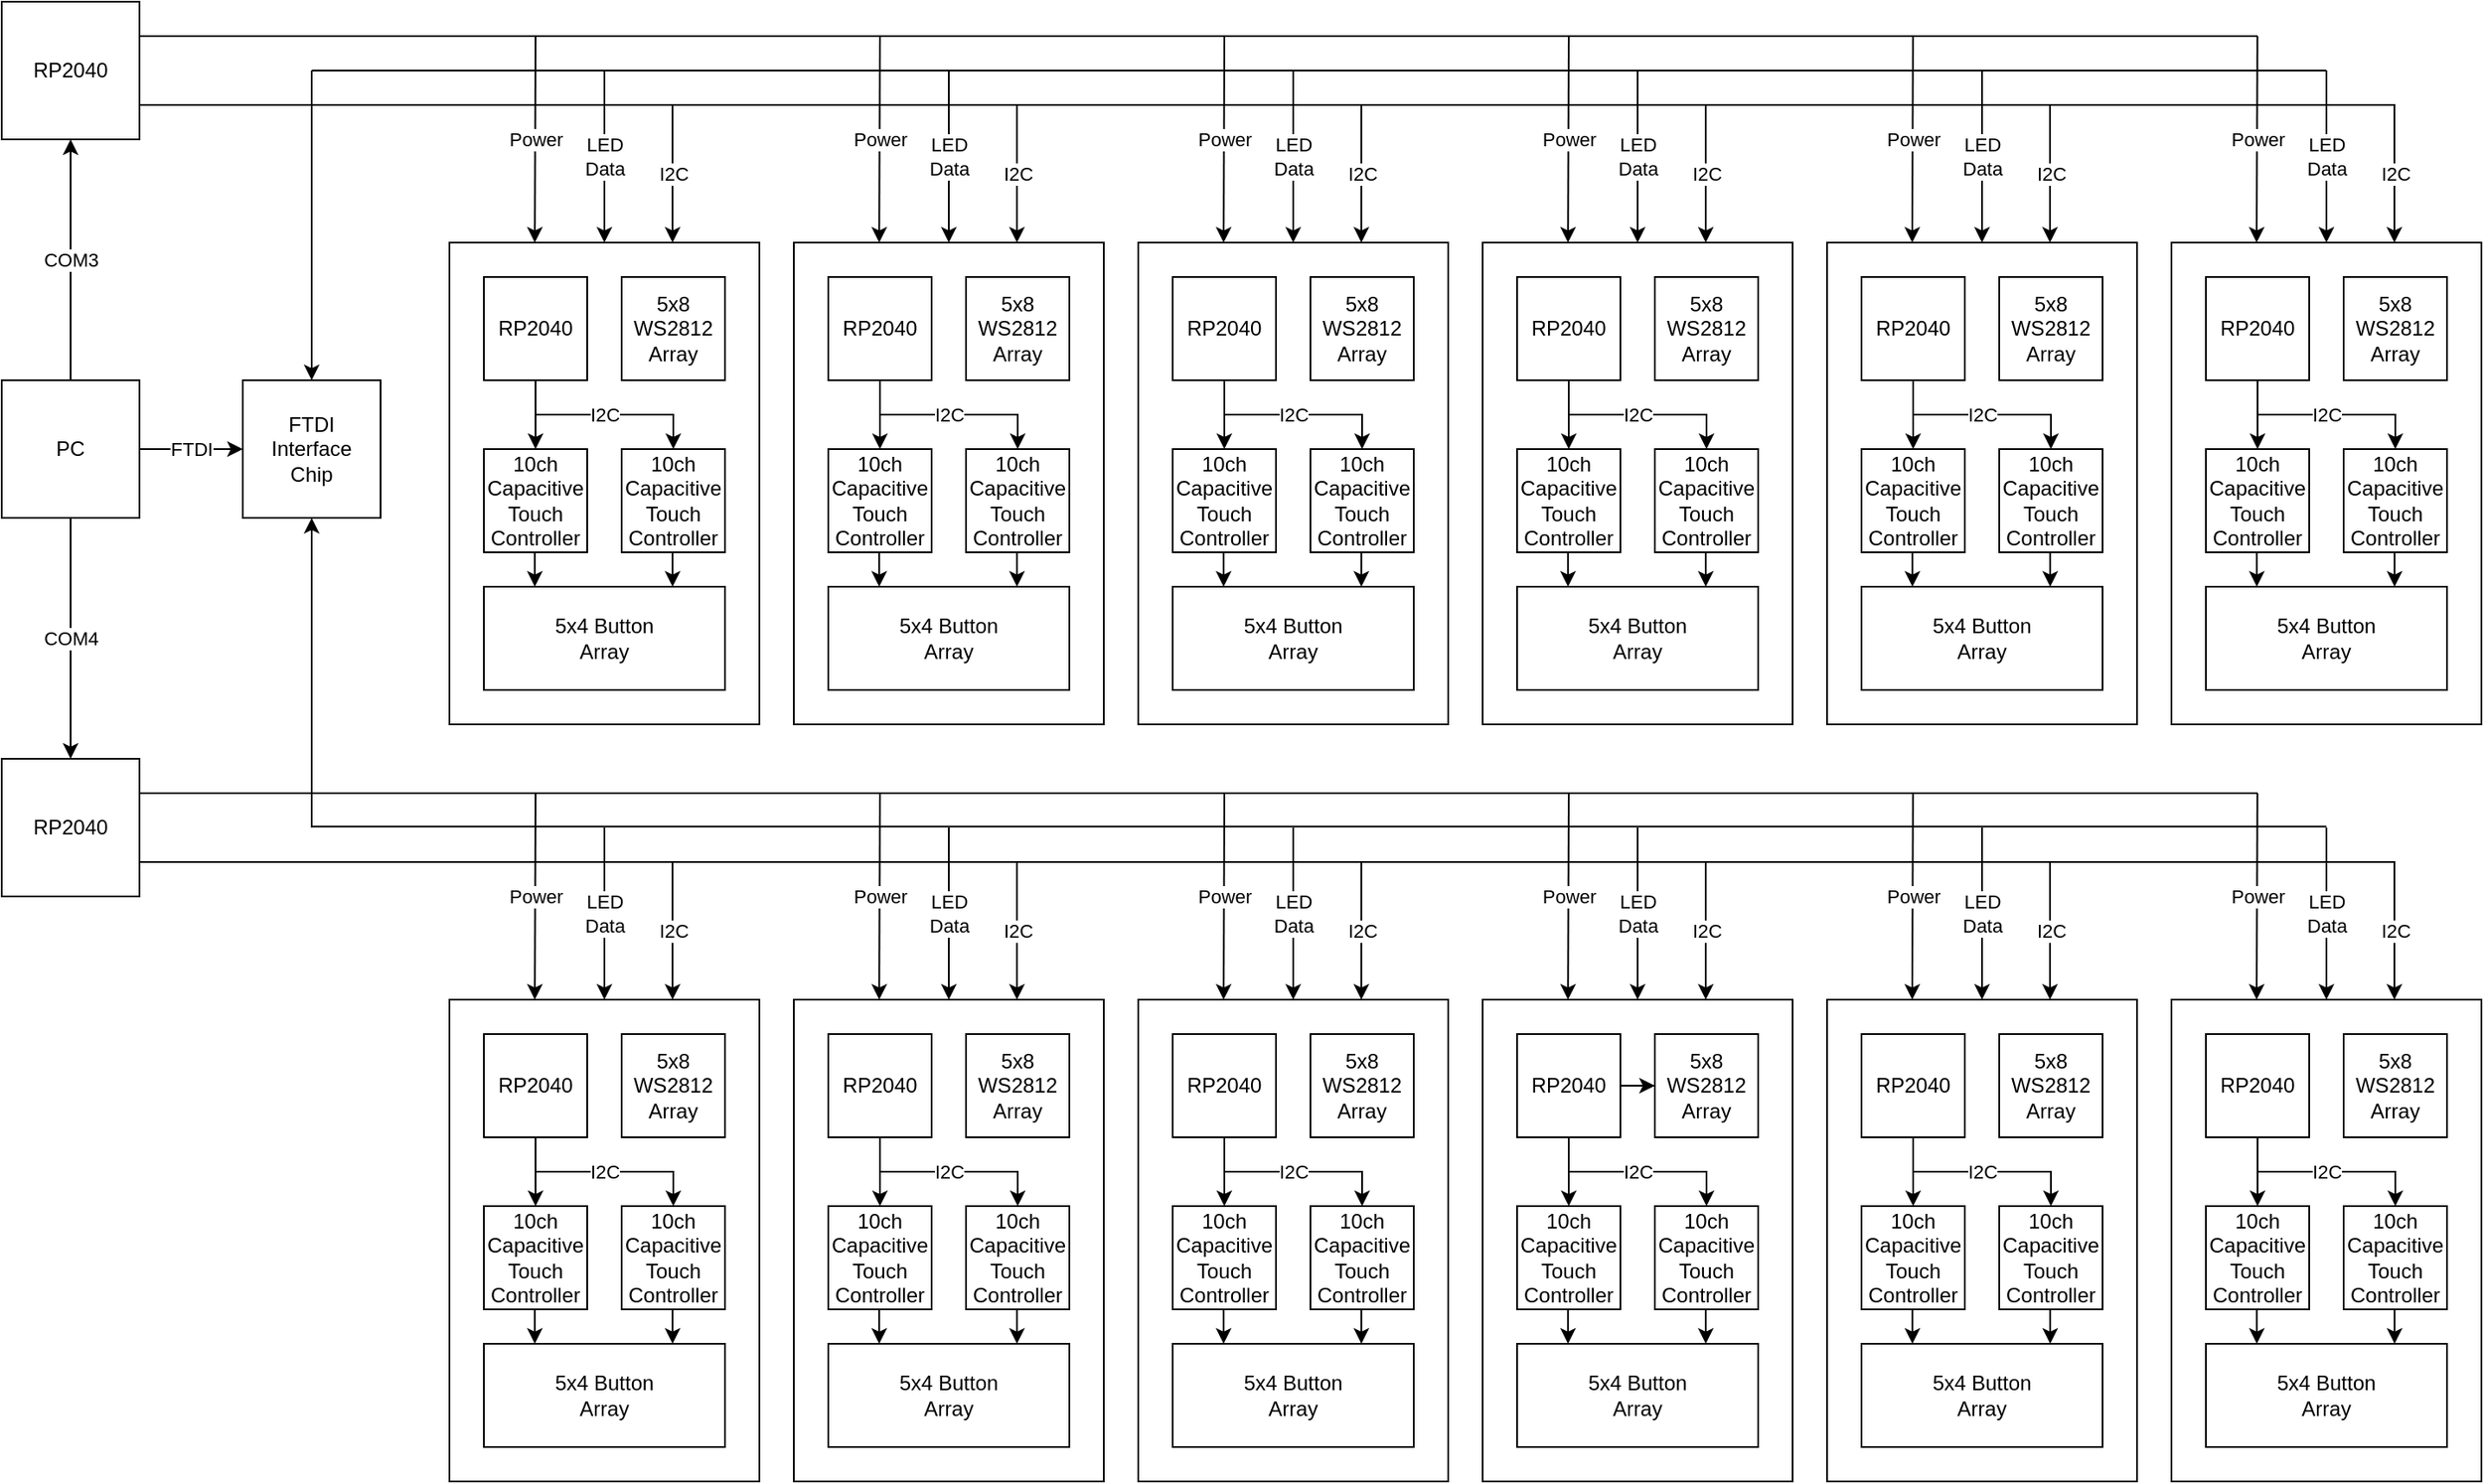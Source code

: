 <mxfile version="18.2.1" type="device"><diagram id="EgxOe4hsVpu9tryFaK99" name="Page-1"><mxGraphModel dx="1751" dy="1200" grid="1" gridSize="10" guides="1" tooltips="1" connect="1" arrows="1" fold="1" page="1" pageScale="1" pageWidth="850" pageHeight="1100" math="0" shadow="0"><root><mxCell id="0"/><mxCell id="1" parent="0"/><mxCell id="mQcdBYU9Beuy-4YTc4yt-1" value="" style="rounded=0;whiteSpace=wrap;html=1;" parent="1" vertex="1"><mxGeometry x="130" y="120" width="80" height="80" as="geometry"/></mxCell><mxCell id="mQcdBYU9Beuy-4YTc4yt-2" value="" style="endArrow=classic;html=1;rounded=0;exitX=1;exitY=0.5;exitDx=0;exitDy=0;entryX=0;entryY=0.5;entryDx=0;entryDy=0;" parent="1" edge="1" target="r-5t65XTS7s7-XAU9MKY-5" source="mQcdBYU9Beuy-4YTc4yt-9"><mxGeometry relative="1" as="geometry"><mxPoint x="110" y="400" as="sourcePoint"/><mxPoint x="70" y="410" as="targetPoint"/></mxGeometry></mxCell><mxCell id="mQcdBYU9Beuy-4YTc4yt-3" value="&lt;div&gt;FTDI&lt;/div&gt;" style="edgeLabel;resizable=0;html=1;align=center;verticalAlign=middle;" parent="mQcdBYU9Beuy-4YTc4yt-2" connectable="0" vertex="1"><mxGeometry relative="1" as="geometry"/></mxCell><mxCell id="mQcdBYU9Beuy-4YTc4yt-5" value="" style="endArrow=classic;html=1;rounded=0;exitX=0.5;exitY=0;exitDx=0;exitDy=0;entryX=0.5;entryY=1;entryDx=0;entryDy=0;" parent="1" edge="1" target="mQcdBYU9Beuy-4YTc4yt-1" source="mQcdBYU9Beuy-4YTc4yt-9"><mxGeometry relative="1" as="geometry"><mxPoint x="100" y="279" as="sourcePoint"/><mxPoint x="220" y="279" as="targetPoint"/></mxGeometry></mxCell><mxCell id="mQcdBYU9Beuy-4YTc4yt-6" value="COM3" style="edgeLabel;resizable=0;html=1;align=center;verticalAlign=middle;" parent="mQcdBYU9Beuy-4YTc4yt-5" connectable="0" vertex="1"><mxGeometry relative="1" as="geometry"/></mxCell><mxCell id="mQcdBYU9Beuy-4YTc4yt-7" value="" style="endArrow=classic;html=1;rounded=0;exitX=0.5;exitY=1;exitDx=0;exitDy=0;entryX=0.5;entryY=0;entryDx=0;entryDy=0;" parent="1" edge="1" target="r-5t65XTS7s7-XAU9MKY-2" source="mQcdBYU9Beuy-4YTc4yt-9"><mxGeometry relative="1" as="geometry"><mxPoint x="-50" y="180" as="sourcePoint"/><mxPoint x="70" y="180" as="targetPoint"/></mxGeometry></mxCell><mxCell id="mQcdBYU9Beuy-4YTc4yt-8" value="COM4" style="edgeLabel;resizable=0;html=1;align=center;verticalAlign=middle;" parent="mQcdBYU9Beuy-4YTc4yt-7" connectable="0" vertex="1"><mxGeometry relative="1" as="geometry"/></mxCell><mxCell id="mQcdBYU9Beuy-4YTc4yt-9" value="" style="rounded=0;whiteSpace=wrap;html=1;" parent="1" vertex="1"><mxGeometry x="130" y="340" width="80" height="80" as="geometry"/></mxCell><mxCell id="mQcdBYU9Beuy-4YTc4yt-10" value="&lt;div&gt;PC&lt;/div&gt;" style="text;html=1;strokeColor=none;fillColor=none;align=center;verticalAlign=middle;whiteSpace=wrap;rounded=0;" parent="1" vertex="1"><mxGeometry x="140" y="365" width="60" height="30" as="geometry"/></mxCell><mxCell id="mQcdBYU9Beuy-4YTc4yt-11" value="" style="rounded=0;whiteSpace=wrap;html=1;" parent="1" vertex="1"><mxGeometry x="390" y="260" width="180" height="280" as="geometry"/></mxCell><mxCell id="mQcdBYU9Beuy-4YTc4yt-14" value="" style="rounded=0;whiteSpace=wrap;html=1;" parent="1" vertex="1"><mxGeometry x="410" y="280" width="60" height="60" as="geometry"/></mxCell><mxCell id="mQcdBYU9Beuy-4YTc4yt-15" value="RP2040" style="text;html=1;strokeColor=none;fillColor=none;align=center;verticalAlign=middle;whiteSpace=wrap;rounded=0;" parent="1" vertex="1"><mxGeometry x="410" y="295" width="60" height="30" as="geometry"/></mxCell><mxCell id="mQcdBYU9Beuy-4YTc4yt-18" value="" style="rounded=0;whiteSpace=wrap;html=1;" parent="1" vertex="1"><mxGeometry x="410" y="380" width="60" height="60" as="geometry"/></mxCell><mxCell id="mQcdBYU9Beuy-4YTc4yt-19" value="&lt;div&gt;10ch Capacitive Touch&lt;/div&gt;&lt;div&gt;Controller&lt;br&gt;&lt;/div&gt;" style="text;html=1;strokeColor=none;fillColor=none;align=center;verticalAlign=middle;whiteSpace=wrap;rounded=0;" parent="1" vertex="1"><mxGeometry x="410" y="395" width="60" height="30" as="geometry"/></mxCell><mxCell id="mQcdBYU9Beuy-4YTc4yt-21" value="" style="rounded=0;whiteSpace=wrap;html=1;" parent="1" vertex="1"><mxGeometry x="490" y="380" width="60" height="60" as="geometry"/></mxCell><mxCell id="mQcdBYU9Beuy-4YTc4yt-22" value="&lt;div&gt;10ch Capacitive Touch&lt;br&gt;&lt;/div&gt;&lt;div&gt;Controller&lt;br&gt;&lt;/div&gt;" style="text;html=1;strokeColor=none;fillColor=none;align=center;verticalAlign=middle;whiteSpace=wrap;rounded=0;" parent="1" vertex="1"><mxGeometry x="490" y="395" width="60" height="30" as="geometry"/></mxCell><mxCell id="mQcdBYU9Beuy-4YTc4yt-23" value="" style="endArrow=classic;html=1;rounded=0;entryX=0.5;entryY=0;entryDx=0;entryDy=0;exitX=0.5;exitY=1;exitDx=0;exitDy=0;" parent="1" source="mQcdBYU9Beuy-4YTc4yt-14" target="mQcdBYU9Beuy-4YTc4yt-18" edge="1"><mxGeometry width="50" height="50" relative="1" as="geometry"><mxPoint x="730" y="320" as="sourcePoint"/><mxPoint x="780" y="270" as="targetPoint"/></mxGeometry></mxCell><mxCell id="mQcdBYU9Beuy-4YTc4yt-27" value="" style="whiteSpace=wrap;html=1;aspect=fixed;" parent="1" vertex="1"><mxGeometry x="490" y="280" width="60" height="60" as="geometry"/></mxCell><mxCell id="mQcdBYU9Beuy-4YTc4yt-28" value="&lt;div&gt;5x8&lt;/div&gt;&lt;div&gt;WS2812&lt;/div&gt;&lt;div&gt;Array&lt;br&gt;&lt;/div&gt;" style="text;html=1;strokeColor=none;fillColor=none;align=center;verticalAlign=middle;whiteSpace=wrap;rounded=0;" parent="1" vertex="1"><mxGeometry x="490" y="295" width="60" height="30" as="geometry"/></mxCell><mxCell id="mQcdBYU9Beuy-4YTc4yt-30" value="" style="rounded=0;whiteSpace=wrap;html=1;" parent="1" vertex="1"><mxGeometry x="410" y="460" width="140" height="60" as="geometry"/></mxCell><mxCell id="mQcdBYU9Beuy-4YTc4yt-31" value="" style="endArrow=classic;html=1;rounded=0;" parent="1" edge="1"><mxGeometry width="50" height="50" relative="1" as="geometry"><mxPoint x="439.58" y="440" as="sourcePoint"/><mxPoint x="439.58" y="460" as="targetPoint"/></mxGeometry></mxCell><mxCell id="mQcdBYU9Beuy-4YTc4yt-33" value="" style="endArrow=classic;html=1;rounded=0;" parent="1" edge="1"><mxGeometry width="50" height="50" relative="1" as="geometry"><mxPoint x="519.58" y="440" as="sourcePoint"/><mxPoint x="519.58" y="460" as="targetPoint"/></mxGeometry></mxCell><mxCell id="mQcdBYU9Beuy-4YTc4yt-35" value="&lt;div&gt;5x4 Button Array&lt;/div&gt;" style="text;html=1;strokeColor=none;fillColor=none;align=center;verticalAlign=middle;whiteSpace=wrap;rounded=0;" parent="1" vertex="1"><mxGeometry x="450" y="475" width="60" height="30" as="geometry"/></mxCell><mxCell id="mQcdBYU9Beuy-4YTc4yt-36" value="" style="rounded=0;whiteSpace=wrap;html=1;" parent="1" vertex="1"><mxGeometry x="590" y="260" width="180" height="280" as="geometry"/></mxCell><mxCell id="mQcdBYU9Beuy-4YTc4yt-39" value="" style="rounded=0;whiteSpace=wrap;html=1;" parent="1" vertex="1"><mxGeometry x="610" y="280" width="60" height="60" as="geometry"/></mxCell><mxCell id="mQcdBYU9Beuy-4YTc4yt-40" value="RP2040" style="text;html=1;strokeColor=none;fillColor=none;align=center;verticalAlign=middle;whiteSpace=wrap;rounded=0;" parent="1" vertex="1"><mxGeometry x="610" y="295" width="60" height="30" as="geometry"/></mxCell><mxCell id="mQcdBYU9Beuy-4YTc4yt-41" value="" style="rounded=0;whiteSpace=wrap;html=1;" parent="1" vertex="1"><mxGeometry x="610" y="380" width="60" height="60" as="geometry"/></mxCell><mxCell id="mQcdBYU9Beuy-4YTc4yt-42" value="&lt;div&gt;10ch Capacitive Touch&lt;/div&gt;&lt;div&gt;Controller&lt;br&gt;&lt;/div&gt;" style="text;html=1;strokeColor=none;fillColor=none;align=center;verticalAlign=middle;whiteSpace=wrap;rounded=0;" parent="1" vertex="1"><mxGeometry x="610" y="395" width="60" height="30" as="geometry"/></mxCell><mxCell id="mQcdBYU9Beuy-4YTc4yt-43" value="" style="rounded=0;whiteSpace=wrap;html=1;" parent="1" vertex="1"><mxGeometry x="690" y="380" width="60" height="60" as="geometry"/></mxCell><mxCell id="mQcdBYU9Beuy-4YTc4yt-44" value="&lt;div&gt;10ch Capacitive Touch&lt;br&gt;&lt;/div&gt;&lt;div&gt;Controller&lt;br&gt;&lt;/div&gt;" style="text;html=1;strokeColor=none;fillColor=none;align=center;verticalAlign=middle;whiteSpace=wrap;rounded=0;" parent="1" vertex="1"><mxGeometry x="690" y="395" width="60" height="30" as="geometry"/></mxCell><mxCell id="mQcdBYU9Beuy-4YTc4yt-45" value="" style="endArrow=classic;html=1;rounded=0;entryX=0.5;entryY=0;entryDx=0;entryDy=0;exitX=0.5;exitY=1;exitDx=0;exitDy=0;" parent="1" source="mQcdBYU9Beuy-4YTc4yt-39" target="mQcdBYU9Beuy-4YTc4yt-41" edge="1"><mxGeometry width="50" height="50" relative="1" as="geometry"><mxPoint x="930" y="320" as="sourcePoint"/><mxPoint x="980" y="270" as="targetPoint"/></mxGeometry></mxCell><mxCell id="mQcdBYU9Beuy-4YTc4yt-47" value="" style="whiteSpace=wrap;html=1;aspect=fixed;" parent="1" vertex="1"><mxGeometry x="690" y="280" width="60" height="60" as="geometry"/></mxCell><mxCell id="mQcdBYU9Beuy-4YTc4yt-48" value="&lt;div&gt;5x8&lt;/div&gt;&lt;div&gt;WS2812&lt;/div&gt;&lt;div&gt;Array&lt;br&gt;&lt;/div&gt;" style="text;html=1;strokeColor=none;fillColor=none;align=center;verticalAlign=middle;whiteSpace=wrap;rounded=0;" parent="1" vertex="1"><mxGeometry x="690" y="295" width="60" height="30" as="geometry"/></mxCell><mxCell id="mQcdBYU9Beuy-4YTc4yt-50" value="" style="rounded=0;whiteSpace=wrap;html=1;" parent="1" vertex="1"><mxGeometry x="610" y="460" width="140" height="60" as="geometry"/></mxCell><mxCell id="mQcdBYU9Beuy-4YTc4yt-51" value="" style="endArrow=classic;html=1;rounded=0;" parent="1" edge="1"><mxGeometry width="50" height="50" relative="1" as="geometry"><mxPoint x="639.58" y="440" as="sourcePoint"/><mxPoint x="639.58" y="460" as="targetPoint"/></mxGeometry></mxCell><mxCell id="mQcdBYU9Beuy-4YTc4yt-52" value="" style="endArrow=classic;html=1;rounded=0;" parent="1" edge="1"><mxGeometry width="50" height="50" relative="1" as="geometry"><mxPoint x="719.58" y="440" as="sourcePoint"/><mxPoint x="719.58" y="460" as="targetPoint"/></mxGeometry></mxCell><mxCell id="mQcdBYU9Beuy-4YTc4yt-53" value="&lt;div&gt;5x4 Button Array&lt;/div&gt;" style="text;html=1;strokeColor=none;fillColor=none;align=center;verticalAlign=middle;whiteSpace=wrap;rounded=0;" parent="1" vertex="1"><mxGeometry x="650" y="475" width="60" height="30" as="geometry"/></mxCell><mxCell id="mQcdBYU9Beuy-4YTc4yt-54" value="" style="rounded=0;whiteSpace=wrap;html=1;" parent="1" vertex="1"><mxGeometry x="790" y="260" width="180" height="280" as="geometry"/></mxCell><mxCell id="mQcdBYU9Beuy-4YTc4yt-57" value="" style="rounded=0;whiteSpace=wrap;html=1;" parent="1" vertex="1"><mxGeometry x="810" y="280" width="60" height="60" as="geometry"/></mxCell><mxCell id="mQcdBYU9Beuy-4YTc4yt-58" value="RP2040" style="text;html=1;strokeColor=none;fillColor=none;align=center;verticalAlign=middle;whiteSpace=wrap;rounded=0;" parent="1" vertex="1"><mxGeometry x="810" y="295" width="60" height="30" as="geometry"/></mxCell><mxCell id="mQcdBYU9Beuy-4YTc4yt-59" value="" style="rounded=0;whiteSpace=wrap;html=1;" parent="1" vertex="1"><mxGeometry x="810" y="380" width="60" height="60" as="geometry"/></mxCell><mxCell id="mQcdBYU9Beuy-4YTc4yt-60" value="&lt;div&gt;10ch Capacitive Touch&lt;/div&gt;&lt;div&gt;Controller&lt;br&gt;&lt;/div&gt;" style="text;html=1;strokeColor=none;fillColor=none;align=center;verticalAlign=middle;whiteSpace=wrap;rounded=0;" parent="1" vertex="1"><mxGeometry x="810" y="395" width="60" height="30" as="geometry"/></mxCell><mxCell id="mQcdBYU9Beuy-4YTc4yt-61" value="" style="rounded=0;whiteSpace=wrap;html=1;" parent="1" vertex="1"><mxGeometry x="890" y="380" width="60" height="60" as="geometry"/></mxCell><mxCell id="mQcdBYU9Beuy-4YTc4yt-62" value="&lt;div&gt;10ch Capacitive Touch&lt;br&gt;&lt;/div&gt;&lt;div&gt;Controller&lt;br&gt;&lt;/div&gt;" style="text;html=1;strokeColor=none;fillColor=none;align=center;verticalAlign=middle;whiteSpace=wrap;rounded=0;" parent="1" vertex="1"><mxGeometry x="890" y="395" width="60" height="30" as="geometry"/></mxCell><mxCell id="mQcdBYU9Beuy-4YTc4yt-63" value="" style="endArrow=classic;html=1;rounded=0;entryX=0.5;entryY=0;entryDx=0;entryDy=0;exitX=0.5;exitY=1;exitDx=0;exitDy=0;" parent="1" source="mQcdBYU9Beuy-4YTc4yt-57" target="mQcdBYU9Beuy-4YTc4yt-59" edge="1"><mxGeometry width="50" height="50" relative="1" as="geometry"><mxPoint x="1130" y="320" as="sourcePoint"/><mxPoint x="1180" y="270" as="targetPoint"/></mxGeometry></mxCell><mxCell id="mQcdBYU9Beuy-4YTc4yt-65" value="" style="whiteSpace=wrap;html=1;aspect=fixed;" parent="1" vertex="1"><mxGeometry x="890" y="280" width="60" height="60" as="geometry"/></mxCell><mxCell id="mQcdBYU9Beuy-4YTc4yt-66" value="&lt;div&gt;5x8&lt;/div&gt;&lt;div&gt;WS2812&lt;/div&gt;&lt;div&gt;Array&lt;br&gt;&lt;/div&gt;" style="text;html=1;strokeColor=none;fillColor=none;align=center;verticalAlign=middle;whiteSpace=wrap;rounded=0;" parent="1" vertex="1"><mxGeometry x="890" y="295" width="60" height="30" as="geometry"/></mxCell><mxCell id="mQcdBYU9Beuy-4YTc4yt-68" value="" style="rounded=0;whiteSpace=wrap;html=1;" parent="1" vertex="1"><mxGeometry x="810" y="460" width="140" height="60" as="geometry"/></mxCell><mxCell id="mQcdBYU9Beuy-4YTc4yt-69" value="" style="endArrow=classic;html=1;rounded=0;" parent="1" edge="1"><mxGeometry width="50" height="50" relative="1" as="geometry"><mxPoint x="839.58" y="440" as="sourcePoint"/><mxPoint x="839.58" y="460" as="targetPoint"/></mxGeometry></mxCell><mxCell id="mQcdBYU9Beuy-4YTc4yt-70" value="" style="endArrow=classic;html=1;rounded=0;" parent="1" edge="1"><mxGeometry width="50" height="50" relative="1" as="geometry"><mxPoint x="919.58" y="440" as="sourcePoint"/><mxPoint x="919.58" y="460" as="targetPoint"/></mxGeometry></mxCell><mxCell id="mQcdBYU9Beuy-4YTc4yt-71" value="&lt;div&gt;5x4 Button Array&lt;/div&gt;" style="text;html=1;strokeColor=none;fillColor=none;align=center;verticalAlign=middle;whiteSpace=wrap;rounded=0;" parent="1" vertex="1"><mxGeometry x="850" y="475" width="60" height="30" as="geometry"/></mxCell><mxCell id="mQcdBYU9Beuy-4YTc4yt-72" value="" style="rounded=0;whiteSpace=wrap;html=1;" parent="1" vertex="1"><mxGeometry x="990" y="260" width="180" height="280" as="geometry"/></mxCell><mxCell id="mQcdBYU9Beuy-4YTc4yt-75" value="" style="rounded=0;whiteSpace=wrap;html=1;" parent="1" vertex="1"><mxGeometry x="1010" y="280" width="60" height="60" as="geometry"/></mxCell><mxCell id="mQcdBYU9Beuy-4YTc4yt-76" value="RP2040" style="text;html=1;strokeColor=none;fillColor=none;align=center;verticalAlign=middle;whiteSpace=wrap;rounded=0;" parent="1" vertex="1"><mxGeometry x="1010" y="295" width="60" height="30" as="geometry"/></mxCell><mxCell id="mQcdBYU9Beuy-4YTc4yt-77" value="" style="rounded=0;whiteSpace=wrap;html=1;" parent="1" vertex="1"><mxGeometry x="1010" y="380" width="60" height="60" as="geometry"/></mxCell><mxCell id="mQcdBYU9Beuy-4YTc4yt-78" value="&lt;div&gt;10ch Capacitive Touch&lt;/div&gt;&lt;div&gt;Controller&lt;br&gt;&lt;/div&gt;" style="text;html=1;strokeColor=none;fillColor=none;align=center;verticalAlign=middle;whiteSpace=wrap;rounded=0;" parent="1" vertex="1"><mxGeometry x="1010" y="395" width="60" height="30" as="geometry"/></mxCell><mxCell id="mQcdBYU9Beuy-4YTc4yt-79" value="" style="rounded=0;whiteSpace=wrap;html=1;" parent="1" vertex="1"><mxGeometry x="1090" y="380" width="60" height="60" as="geometry"/></mxCell><mxCell id="mQcdBYU9Beuy-4YTc4yt-80" value="&lt;div&gt;10ch Capacitive Touch&lt;br&gt;&lt;/div&gt;&lt;div&gt;Controller&lt;br&gt;&lt;/div&gt;" style="text;html=1;strokeColor=none;fillColor=none;align=center;verticalAlign=middle;whiteSpace=wrap;rounded=0;" parent="1" vertex="1"><mxGeometry x="1090" y="395" width="60" height="30" as="geometry"/></mxCell><mxCell id="mQcdBYU9Beuy-4YTc4yt-81" value="" style="endArrow=classic;html=1;rounded=0;entryX=0.5;entryY=0;entryDx=0;entryDy=0;exitX=0.5;exitY=1;exitDx=0;exitDy=0;" parent="1" source="mQcdBYU9Beuy-4YTc4yt-75" target="mQcdBYU9Beuy-4YTc4yt-77" edge="1"><mxGeometry width="50" height="50" relative="1" as="geometry"><mxPoint x="1330" y="320" as="sourcePoint"/><mxPoint x="1380" y="270" as="targetPoint"/></mxGeometry></mxCell><mxCell id="mQcdBYU9Beuy-4YTc4yt-83" value="" style="whiteSpace=wrap;html=1;aspect=fixed;" parent="1" vertex="1"><mxGeometry x="1090" y="280" width="60" height="60" as="geometry"/></mxCell><mxCell id="mQcdBYU9Beuy-4YTc4yt-84" value="&lt;div&gt;5x8&lt;/div&gt;&lt;div&gt;WS2812&lt;/div&gt;&lt;div&gt;Array&lt;br&gt;&lt;/div&gt;" style="text;html=1;strokeColor=none;fillColor=none;align=center;verticalAlign=middle;whiteSpace=wrap;rounded=0;" parent="1" vertex="1"><mxGeometry x="1090" y="295" width="60" height="30" as="geometry"/></mxCell><mxCell id="mQcdBYU9Beuy-4YTc4yt-86" value="" style="rounded=0;whiteSpace=wrap;html=1;" parent="1" vertex="1"><mxGeometry x="1010" y="460" width="140" height="60" as="geometry"/></mxCell><mxCell id="mQcdBYU9Beuy-4YTc4yt-87" value="" style="endArrow=classic;html=1;rounded=0;" parent="1" edge="1"><mxGeometry width="50" height="50" relative="1" as="geometry"><mxPoint x="1039.58" y="440" as="sourcePoint"/><mxPoint x="1039.58" y="460" as="targetPoint"/></mxGeometry></mxCell><mxCell id="mQcdBYU9Beuy-4YTc4yt-88" value="" style="endArrow=classic;html=1;rounded=0;" parent="1" edge="1"><mxGeometry width="50" height="50" relative="1" as="geometry"><mxPoint x="1119.58" y="440" as="sourcePoint"/><mxPoint x="1119.58" y="460" as="targetPoint"/></mxGeometry></mxCell><mxCell id="mQcdBYU9Beuy-4YTc4yt-89" value="&lt;div&gt;5x4 Button Array&lt;/div&gt;" style="text;html=1;strokeColor=none;fillColor=none;align=center;verticalAlign=middle;whiteSpace=wrap;rounded=0;" parent="1" vertex="1"><mxGeometry x="1050" y="475" width="60" height="30" as="geometry"/></mxCell><mxCell id="mQcdBYU9Beuy-4YTc4yt-90" value="" style="rounded=0;whiteSpace=wrap;html=1;" parent="1" vertex="1"><mxGeometry x="1190" y="260" width="180" height="280" as="geometry"/></mxCell><mxCell id="mQcdBYU9Beuy-4YTc4yt-93" value="" style="rounded=0;whiteSpace=wrap;html=1;" parent="1" vertex="1"><mxGeometry x="1210" y="280" width="60" height="60" as="geometry"/></mxCell><mxCell id="mQcdBYU9Beuy-4YTc4yt-94" value="RP2040" style="text;html=1;strokeColor=none;fillColor=none;align=center;verticalAlign=middle;whiteSpace=wrap;rounded=0;" parent="1" vertex="1"><mxGeometry x="1210" y="295" width="60" height="30" as="geometry"/></mxCell><mxCell id="mQcdBYU9Beuy-4YTc4yt-95" value="" style="rounded=0;whiteSpace=wrap;html=1;" parent="1" vertex="1"><mxGeometry x="1210" y="380" width="60" height="60" as="geometry"/></mxCell><mxCell id="mQcdBYU9Beuy-4YTc4yt-96" value="&lt;div&gt;10ch Capacitive Touch&lt;/div&gt;&lt;div&gt;Controller&lt;br&gt;&lt;/div&gt;" style="text;html=1;strokeColor=none;fillColor=none;align=center;verticalAlign=middle;whiteSpace=wrap;rounded=0;" parent="1" vertex="1"><mxGeometry x="1210" y="395" width="60" height="30" as="geometry"/></mxCell><mxCell id="mQcdBYU9Beuy-4YTc4yt-97" value="" style="rounded=0;whiteSpace=wrap;html=1;" parent="1" vertex="1"><mxGeometry x="1290" y="380" width="60" height="60" as="geometry"/></mxCell><mxCell id="mQcdBYU9Beuy-4YTc4yt-98" value="&lt;div&gt;10ch Capacitive Touch&lt;br&gt;&lt;/div&gt;&lt;div&gt;Controller&lt;br&gt;&lt;/div&gt;" style="text;html=1;strokeColor=none;fillColor=none;align=center;verticalAlign=middle;whiteSpace=wrap;rounded=0;" parent="1" vertex="1"><mxGeometry x="1290" y="395" width="60" height="30" as="geometry"/></mxCell><mxCell id="mQcdBYU9Beuy-4YTc4yt-99" value="" style="endArrow=classic;html=1;rounded=0;entryX=0.5;entryY=0;entryDx=0;entryDy=0;exitX=0.5;exitY=1;exitDx=0;exitDy=0;" parent="1" source="mQcdBYU9Beuy-4YTc4yt-93" target="mQcdBYU9Beuy-4YTc4yt-95" edge="1"><mxGeometry width="50" height="50" relative="1" as="geometry"><mxPoint x="1530" y="320" as="sourcePoint"/><mxPoint x="1580" y="270" as="targetPoint"/></mxGeometry></mxCell><mxCell id="mQcdBYU9Beuy-4YTc4yt-101" value="" style="whiteSpace=wrap;html=1;aspect=fixed;" parent="1" vertex="1"><mxGeometry x="1290" y="280" width="60" height="60" as="geometry"/></mxCell><mxCell id="mQcdBYU9Beuy-4YTc4yt-102" value="&lt;div&gt;5x8&lt;/div&gt;&lt;div&gt;WS2812&lt;/div&gt;&lt;div&gt;Array&lt;br&gt;&lt;/div&gt;" style="text;html=1;strokeColor=none;fillColor=none;align=center;verticalAlign=middle;whiteSpace=wrap;rounded=0;" parent="1" vertex="1"><mxGeometry x="1290" y="295" width="60" height="30" as="geometry"/></mxCell><mxCell id="mQcdBYU9Beuy-4YTc4yt-104" value="" style="rounded=0;whiteSpace=wrap;html=1;" parent="1" vertex="1"><mxGeometry x="1210" y="460" width="140" height="60" as="geometry"/></mxCell><mxCell id="mQcdBYU9Beuy-4YTc4yt-105" value="" style="endArrow=classic;html=1;rounded=0;" parent="1" edge="1"><mxGeometry width="50" height="50" relative="1" as="geometry"><mxPoint x="1239.58" y="440" as="sourcePoint"/><mxPoint x="1239.58" y="460" as="targetPoint"/></mxGeometry></mxCell><mxCell id="mQcdBYU9Beuy-4YTc4yt-106" value="" style="endArrow=classic;html=1;rounded=0;" parent="1" edge="1"><mxGeometry width="50" height="50" relative="1" as="geometry"><mxPoint x="1319.58" y="440" as="sourcePoint"/><mxPoint x="1319.58" y="460" as="targetPoint"/></mxGeometry></mxCell><mxCell id="mQcdBYU9Beuy-4YTc4yt-107" value="&lt;div&gt;5x4 Button Array&lt;/div&gt;" style="text;html=1;strokeColor=none;fillColor=none;align=center;verticalAlign=middle;whiteSpace=wrap;rounded=0;" parent="1" vertex="1"><mxGeometry x="1250" y="475" width="60" height="30" as="geometry"/></mxCell><mxCell id="mQcdBYU9Beuy-4YTc4yt-108" value="" style="rounded=0;whiteSpace=wrap;html=1;" parent="1" vertex="1"><mxGeometry x="1390" y="260" width="180" height="280" as="geometry"/></mxCell><mxCell id="mQcdBYU9Beuy-4YTc4yt-111" value="" style="rounded=0;whiteSpace=wrap;html=1;" parent="1" vertex="1"><mxGeometry x="1410" y="280" width="60" height="60" as="geometry"/></mxCell><mxCell id="mQcdBYU9Beuy-4YTc4yt-112" value="RP2040" style="text;html=1;strokeColor=none;fillColor=none;align=center;verticalAlign=middle;whiteSpace=wrap;rounded=0;" parent="1" vertex="1"><mxGeometry x="1410" y="295" width="60" height="30" as="geometry"/></mxCell><mxCell id="mQcdBYU9Beuy-4YTc4yt-113" value="" style="rounded=0;whiteSpace=wrap;html=1;" parent="1" vertex="1"><mxGeometry x="1410" y="380" width="60" height="60" as="geometry"/></mxCell><mxCell id="mQcdBYU9Beuy-4YTc4yt-114" value="&lt;div&gt;10ch Capacitive Touch&lt;/div&gt;&lt;div&gt;Controller&lt;br&gt;&lt;/div&gt;" style="text;html=1;strokeColor=none;fillColor=none;align=center;verticalAlign=middle;whiteSpace=wrap;rounded=0;" parent="1" vertex="1"><mxGeometry x="1410" y="395" width="60" height="30" as="geometry"/></mxCell><mxCell id="mQcdBYU9Beuy-4YTc4yt-115" value="" style="rounded=0;whiteSpace=wrap;html=1;" parent="1" vertex="1"><mxGeometry x="1490" y="380" width="60" height="60" as="geometry"/></mxCell><mxCell id="mQcdBYU9Beuy-4YTc4yt-116" value="&lt;div&gt;10ch Capacitive Touch&lt;br&gt;&lt;/div&gt;&lt;div&gt;Controller&lt;br&gt;&lt;/div&gt;" style="text;html=1;strokeColor=none;fillColor=none;align=center;verticalAlign=middle;whiteSpace=wrap;rounded=0;" parent="1" vertex="1"><mxGeometry x="1490" y="395" width="60" height="30" as="geometry"/></mxCell><mxCell id="mQcdBYU9Beuy-4YTc4yt-117" value="" style="endArrow=classic;html=1;rounded=0;entryX=0.5;entryY=0;entryDx=0;entryDy=0;exitX=0.5;exitY=1;exitDx=0;exitDy=0;" parent="1" source="mQcdBYU9Beuy-4YTc4yt-111" target="mQcdBYU9Beuy-4YTc4yt-113" edge="1"><mxGeometry width="50" height="50" relative="1" as="geometry"><mxPoint x="1730" y="320" as="sourcePoint"/><mxPoint x="1780" y="270" as="targetPoint"/></mxGeometry></mxCell><mxCell id="mQcdBYU9Beuy-4YTc4yt-119" value="" style="whiteSpace=wrap;html=1;aspect=fixed;" parent="1" vertex="1"><mxGeometry x="1490" y="280" width="60" height="60" as="geometry"/></mxCell><mxCell id="mQcdBYU9Beuy-4YTc4yt-120" value="&lt;div&gt;5x8&lt;/div&gt;&lt;div&gt;WS2812&lt;/div&gt;&lt;div&gt;Array&lt;br&gt;&lt;/div&gt;" style="text;html=1;strokeColor=none;fillColor=none;align=center;verticalAlign=middle;whiteSpace=wrap;rounded=0;" parent="1" vertex="1"><mxGeometry x="1490" y="295" width="60" height="30" as="geometry"/></mxCell><mxCell id="mQcdBYU9Beuy-4YTc4yt-122" value="" style="rounded=0;whiteSpace=wrap;html=1;" parent="1" vertex="1"><mxGeometry x="1410" y="460" width="140" height="60" as="geometry"/></mxCell><mxCell id="mQcdBYU9Beuy-4YTc4yt-123" value="" style="endArrow=classic;html=1;rounded=0;" parent="1" edge="1"><mxGeometry width="50" height="50" relative="1" as="geometry"><mxPoint x="1439.58" y="440" as="sourcePoint"/><mxPoint x="1439.58" y="460" as="targetPoint"/></mxGeometry></mxCell><mxCell id="mQcdBYU9Beuy-4YTc4yt-124" value="" style="endArrow=classic;html=1;rounded=0;" parent="1" edge="1"><mxGeometry width="50" height="50" relative="1" as="geometry"><mxPoint x="1519.58" y="440" as="sourcePoint"/><mxPoint x="1519.58" y="460" as="targetPoint"/></mxGeometry></mxCell><mxCell id="mQcdBYU9Beuy-4YTc4yt-125" value="&lt;div&gt;5x4 Button Array&lt;/div&gt;" style="text;html=1;strokeColor=none;fillColor=none;align=center;verticalAlign=middle;whiteSpace=wrap;rounded=0;" parent="1" vertex="1"><mxGeometry x="1450" y="475" width="60" height="30" as="geometry"/></mxCell><mxCell id="mQcdBYU9Beuy-4YTc4yt-131" value="" style="endArrow=classic;html=1;rounded=0;entryX=0.5;entryY=0;entryDx=0;entryDy=0;" parent="1" edge="1"><mxGeometry relative="1" as="geometry"><mxPoint x="519.57" y="180" as="sourcePoint"/><mxPoint x="519.57" y="260" as="targetPoint"/></mxGeometry></mxCell><mxCell id="mQcdBYU9Beuy-4YTc4yt-132" value="I2C" style="edgeLabel;resizable=0;html=1;align=center;verticalAlign=middle;" parent="mQcdBYU9Beuy-4YTc4yt-131" connectable="0" vertex="1"><mxGeometry relative="1" as="geometry"/></mxCell><mxCell id="mQcdBYU9Beuy-4YTc4yt-135" value="" style="endArrow=classic;html=1;rounded=0;entryX=0.5;entryY=0;entryDx=0;entryDy=0;" parent="1" edge="1"><mxGeometry relative="1" as="geometry"><mxPoint x="440" y="140" as="sourcePoint"/><mxPoint x="439.57" y="260" as="targetPoint"/></mxGeometry></mxCell><mxCell id="mQcdBYU9Beuy-4YTc4yt-136" value="&lt;div&gt;Power&lt;/div&gt;" style="edgeLabel;resizable=0;html=1;align=center;verticalAlign=middle;" parent="mQcdBYU9Beuy-4YTc4yt-135" connectable="0" vertex="1"><mxGeometry relative="1" as="geometry"/></mxCell><mxCell id="mQcdBYU9Beuy-4YTc4yt-137" value="" style="endArrow=classic;html=1;rounded=0;entryX=0.5;entryY=0;entryDx=0;entryDy=0;" parent="1" edge="1"><mxGeometry relative="1" as="geometry"><mxPoint x="719.57" y="180" as="sourcePoint"/><mxPoint x="719.57" y="260" as="targetPoint"/></mxGeometry></mxCell><mxCell id="mQcdBYU9Beuy-4YTc4yt-138" value="I2C" style="edgeLabel;resizable=0;html=1;align=center;verticalAlign=middle;" parent="mQcdBYU9Beuy-4YTc4yt-137" connectable="0" vertex="1"><mxGeometry relative="1" as="geometry"/></mxCell><mxCell id="mQcdBYU9Beuy-4YTc4yt-139" value="" style="endArrow=classic;html=1;rounded=0;entryX=0.5;entryY=0;entryDx=0;entryDy=0;" parent="1" edge="1"><mxGeometry relative="1" as="geometry"><mxPoint x="640" y="140" as="sourcePoint"/><mxPoint x="639.57" y="260" as="targetPoint"/></mxGeometry></mxCell><mxCell id="mQcdBYU9Beuy-4YTc4yt-140" value="&lt;div&gt;Power&lt;/div&gt;" style="edgeLabel;resizable=0;html=1;align=center;verticalAlign=middle;" parent="mQcdBYU9Beuy-4YTc4yt-139" connectable="0" vertex="1"><mxGeometry relative="1" as="geometry"/></mxCell><mxCell id="mQcdBYU9Beuy-4YTc4yt-141" value="" style="endArrow=classic;html=1;rounded=0;entryX=0.5;entryY=0;entryDx=0;entryDy=0;" parent="1" edge="1"><mxGeometry relative="1" as="geometry"><mxPoint x="919.57" y="180" as="sourcePoint"/><mxPoint x="919.57" y="260" as="targetPoint"/></mxGeometry></mxCell><mxCell id="mQcdBYU9Beuy-4YTc4yt-142" value="I2C" style="edgeLabel;resizable=0;html=1;align=center;verticalAlign=middle;" parent="mQcdBYU9Beuy-4YTc4yt-141" connectable="0" vertex="1"><mxGeometry relative="1" as="geometry"/></mxCell><mxCell id="mQcdBYU9Beuy-4YTc4yt-143" value="" style="endArrow=classic;html=1;rounded=0;entryX=0.5;entryY=0;entryDx=0;entryDy=0;" parent="1" edge="1"><mxGeometry relative="1" as="geometry"><mxPoint x="840" y="140" as="sourcePoint"/><mxPoint x="839.57" y="260" as="targetPoint"/></mxGeometry></mxCell><mxCell id="mQcdBYU9Beuy-4YTc4yt-144" value="&lt;div&gt;Power&lt;/div&gt;" style="edgeLabel;resizable=0;html=1;align=center;verticalAlign=middle;" parent="mQcdBYU9Beuy-4YTc4yt-143" connectable="0" vertex="1"><mxGeometry relative="1" as="geometry"/></mxCell><mxCell id="mQcdBYU9Beuy-4YTc4yt-145" value="" style="endArrow=classic;html=1;rounded=0;entryX=0.5;entryY=0;entryDx=0;entryDy=0;" parent="1" edge="1"><mxGeometry relative="1" as="geometry"><mxPoint x="1119.57" y="180" as="sourcePoint"/><mxPoint x="1119.57" y="260" as="targetPoint"/></mxGeometry></mxCell><mxCell id="mQcdBYU9Beuy-4YTc4yt-146" value="I2C" style="edgeLabel;resizable=0;html=1;align=center;verticalAlign=middle;" parent="mQcdBYU9Beuy-4YTc4yt-145" connectable="0" vertex="1"><mxGeometry relative="1" as="geometry"/></mxCell><mxCell id="mQcdBYU9Beuy-4YTc4yt-147" value="" style="endArrow=classic;html=1;rounded=0;entryX=0.5;entryY=0;entryDx=0;entryDy=0;" parent="1" edge="1"><mxGeometry relative="1" as="geometry"><mxPoint x="1040" y="140" as="sourcePoint"/><mxPoint x="1039.57" y="260" as="targetPoint"/></mxGeometry></mxCell><mxCell id="mQcdBYU9Beuy-4YTc4yt-148" value="&lt;div&gt;Power&lt;/div&gt;" style="edgeLabel;resizable=0;html=1;align=center;verticalAlign=middle;" parent="mQcdBYU9Beuy-4YTc4yt-147" connectable="0" vertex="1"><mxGeometry relative="1" as="geometry"/></mxCell><mxCell id="mQcdBYU9Beuy-4YTc4yt-149" value="" style="endArrow=classic;html=1;rounded=0;entryX=0.5;entryY=0;entryDx=0;entryDy=0;" parent="1" edge="1"><mxGeometry relative="1" as="geometry"><mxPoint x="1319.47" y="180" as="sourcePoint"/><mxPoint x="1319.47" y="260" as="targetPoint"/></mxGeometry></mxCell><mxCell id="mQcdBYU9Beuy-4YTc4yt-150" value="I2C" style="edgeLabel;resizable=0;html=1;align=center;verticalAlign=middle;" parent="mQcdBYU9Beuy-4YTc4yt-149" connectable="0" vertex="1"><mxGeometry relative="1" as="geometry"/></mxCell><mxCell id="mQcdBYU9Beuy-4YTc4yt-151" value="" style="endArrow=classic;html=1;rounded=0;entryX=0.5;entryY=0;entryDx=0;entryDy=0;" parent="1" edge="1"><mxGeometry relative="1" as="geometry"><mxPoint x="1239.9" y="140" as="sourcePoint"/><mxPoint x="1239.47" y="260" as="targetPoint"/></mxGeometry></mxCell><mxCell id="mQcdBYU9Beuy-4YTc4yt-152" value="&lt;div&gt;Power&lt;/div&gt;" style="edgeLabel;resizable=0;html=1;align=center;verticalAlign=middle;" parent="mQcdBYU9Beuy-4YTc4yt-151" connectable="0" vertex="1"><mxGeometry relative="1" as="geometry"/></mxCell><mxCell id="mQcdBYU9Beuy-4YTc4yt-153" value="" style="endArrow=classic;html=1;rounded=0;entryX=0.5;entryY=0;entryDx=0;entryDy=0;" parent="1" edge="1"><mxGeometry relative="1" as="geometry"><mxPoint x="1519.47" y="180" as="sourcePoint"/><mxPoint x="1519.47" y="260" as="targetPoint"/></mxGeometry></mxCell><mxCell id="mQcdBYU9Beuy-4YTc4yt-154" value="I2C" style="edgeLabel;resizable=0;html=1;align=center;verticalAlign=middle;" parent="mQcdBYU9Beuy-4YTc4yt-153" connectable="0" vertex="1"><mxGeometry relative="1" as="geometry"/></mxCell><mxCell id="mQcdBYU9Beuy-4YTc4yt-155" value="" style="endArrow=classic;html=1;rounded=0;entryX=0.5;entryY=0;entryDx=0;entryDy=0;" parent="1" edge="1"><mxGeometry relative="1" as="geometry"><mxPoint x="1439.9" y="140" as="sourcePoint"/><mxPoint x="1439.47" y="260" as="targetPoint"/></mxGeometry></mxCell><mxCell id="mQcdBYU9Beuy-4YTc4yt-156" value="&lt;div&gt;Power&lt;/div&gt;" style="edgeLabel;resizable=0;html=1;align=center;verticalAlign=middle;" parent="mQcdBYU9Beuy-4YTc4yt-155" connectable="0" vertex="1"><mxGeometry relative="1" as="geometry"/></mxCell><mxCell id="mQcdBYU9Beuy-4YTc4yt-157" value="" style="endArrow=none;html=1;rounded=0;exitX=1;exitY=0.75;exitDx=0;exitDy=0;" parent="1" edge="1" source="mQcdBYU9Beuy-4YTc4yt-1"><mxGeometry width="50" height="50" relative="1" as="geometry"><mxPoint x="270" y="180" as="sourcePoint"/><mxPoint x="1520" y="180" as="targetPoint"/></mxGeometry></mxCell><mxCell id="mQcdBYU9Beuy-4YTc4yt-158" value="" style="endArrow=none;html=1;rounded=0;exitX=1;exitY=0.25;exitDx=0;exitDy=0;" parent="1" edge="1" source="mQcdBYU9Beuy-4YTc4yt-1"><mxGeometry width="50" height="50" relative="1" as="geometry"><mxPoint x="270" y="140" as="sourcePoint"/><mxPoint x="1440" y="140" as="targetPoint"/></mxGeometry></mxCell><mxCell id="mQcdBYU9Beuy-4YTc4yt-159" value="" style="rounded=0;whiteSpace=wrap;html=1;" parent="1" vertex="1"><mxGeometry x="390" y="700" width="180" height="280" as="geometry"/></mxCell><mxCell id="mQcdBYU9Beuy-4YTc4yt-160" value="" style="rounded=0;whiteSpace=wrap;html=1;" parent="1" vertex="1"><mxGeometry x="410" y="720" width="60" height="60" as="geometry"/></mxCell><mxCell id="mQcdBYU9Beuy-4YTc4yt-161" value="RP2040" style="text;html=1;strokeColor=none;fillColor=none;align=center;verticalAlign=middle;whiteSpace=wrap;rounded=0;" parent="1" vertex="1"><mxGeometry x="410" y="735" width="60" height="30" as="geometry"/></mxCell><mxCell id="mQcdBYU9Beuy-4YTc4yt-162" value="" style="rounded=0;whiteSpace=wrap;html=1;" parent="1" vertex="1"><mxGeometry x="410" y="820" width="60" height="60" as="geometry"/></mxCell><mxCell id="mQcdBYU9Beuy-4YTc4yt-163" value="&lt;div&gt;10ch Capacitive Touch&lt;/div&gt;&lt;div&gt;Controller&lt;br&gt;&lt;/div&gt;" style="text;html=1;strokeColor=none;fillColor=none;align=center;verticalAlign=middle;whiteSpace=wrap;rounded=0;" parent="1" vertex="1"><mxGeometry x="410" y="835" width="60" height="30" as="geometry"/></mxCell><mxCell id="mQcdBYU9Beuy-4YTc4yt-164" value="" style="rounded=0;whiteSpace=wrap;html=1;" parent="1" vertex="1"><mxGeometry x="490" y="820" width="60" height="60" as="geometry"/></mxCell><mxCell id="mQcdBYU9Beuy-4YTc4yt-165" value="&lt;div&gt;10ch Capacitive Touch&lt;br&gt;&lt;/div&gt;&lt;div&gt;Controller&lt;br&gt;&lt;/div&gt;" style="text;html=1;strokeColor=none;fillColor=none;align=center;verticalAlign=middle;whiteSpace=wrap;rounded=0;" parent="1" vertex="1"><mxGeometry x="490" y="835" width="60" height="30" as="geometry"/></mxCell><mxCell id="mQcdBYU9Beuy-4YTc4yt-166" value="" style="endArrow=classic;html=1;rounded=0;entryX=0.5;entryY=0;entryDx=0;entryDy=0;exitX=0.5;exitY=1;exitDx=0;exitDy=0;" parent="1" source="mQcdBYU9Beuy-4YTc4yt-160" target="mQcdBYU9Beuy-4YTc4yt-162" edge="1"><mxGeometry width="50" height="50" relative="1" as="geometry"><mxPoint x="730" y="760" as="sourcePoint"/><mxPoint x="780" y="710" as="targetPoint"/></mxGeometry></mxCell><mxCell id="mQcdBYU9Beuy-4YTc4yt-167" value="&lt;div&gt;I2C&lt;/div&gt;" style="endArrow=classic;html=1;rounded=0;entryX=0.5;entryY=0;entryDx=0;entryDy=0;" parent="1" target="mQcdBYU9Beuy-4YTc4yt-164" edge="1"><mxGeometry x="-0.2" width="50" height="50" relative="1" as="geometry"><mxPoint x="440" y="800" as="sourcePoint"/><mxPoint x="780" y="710" as="targetPoint"/><Array as="points"><mxPoint x="520" y="800"/></Array><mxPoint as="offset"/></mxGeometry></mxCell><mxCell id="mQcdBYU9Beuy-4YTc4yt-168" value="" style="whiteSpace=wrap;html=1;aspect=fixed;" parent="1" vertex="1"><mxGeometry x="490" y="720" width="60" height="60" as="geometry"/></mxCell><mxCell id="mQcdBYU9Beuy-4YTc4yt-169" value="&lt;div&gt;5x8&lt;/div&gt;&lt;div&gt;WS2812&lt;/div&gt;&lt;div&gt;Array&lt;br&gt;&lt;/div&gt;" style="text;html=1;strokeColor=none;fillColor=none;align=center;verticalAlign=middle;whiteSpace=wrap;rounded=0;" parent="1" vertex="1"><mxGeometry x="490" y="735" width="60" height="30" as="geometry"/></mxCell><mxCell id="mQcdBYU9Beuy-4YTc4yt-171" value="" style="rounded=0;whiteSpace=wrap;html=1;" parent="1" vertex="1"><mxGeometry x="410" y="900" width="140" height="60" as="geometry"/></mxCell><mxCell id="mQcdBYU9Beuy-4YTc4yt-172" value="" style="endArrow=classic;html=1;rounded=0;" parent="1" edge="1"><mxGeometry width="50" height="50" relative="1" as="geometry"><mxPoint x="439.58" y="880" as="sourcePoint"/><mxPoint x="439.58" y="900" as="targetPoint"/></mxGeometry></mxCell><mxCell id="mQcdBYU9Beuy-4YTc4yt-173" value="" style="endArrow=classic;html=1;rounded=0;" parent="1" edge="1"><mxGeometry width="50" height="50" relative="1" as="geometry"><mxPoint x="519.58" y="880" as="sourcePoint"/><mxPoint x="519.58" y="900" as="targetPoint"/></mxGeometry></mxCell><mxCell id="mQcdBYU9Beuy-4YTc4yt-174" value="&lt;div&gt;5x4 Button Array&lt;/div&gt;" style="text;html=1;strokeColor=none;fillColor=none;align=center;verticalAlign=middle;whiteSpace=wrap;rounded=0;" parent="1" vertex="1"><mxGeometry x="450" y="915" width="60" height="30" as="geometry"/></mxCell><mxCell id="mQcdBYU9Beuy-4YTc4yt-175" value="" style="rounded=0;whiteSpace=wrap;html=1;" parent="1" vertex="1"><mxGeometry x="590" y="700" width="180" height="280" as="geometry"/></mxCell><mxCell id="mQcdBYU9Beuy-4YTc4yt-176" value="" style="rounded=0;whiteSpace=wrap;html=1;" parent="1" vertex="1"><mxGeometry x="610" y="720" width="60" height="60" as="geometry"/></mxCell><mxCell id="mQcdBYU9Beuy-4YTc4yt-177" value="RP2040" style="text;html=1;strokeColor=none;fillColor=none;align=center;verticalAlign=middle;whiteSpace=wrap;rounded=0;" parent="1" vertex="1"><mxGeometry x="610" y="735" width="60" height="30" as="geometry"/></mxCell><mxCell id="mQcdBYU9Beuy-4YTc4yt-178" value="" style="rounded=0;whiteSpace=wrap;html=1;" parent="1" vertex="1"><mxGeometry x="610" y="820" width="60" height="60" as="geometry"/></mxCell><mxCell id="mQcdBYU9Beuy-4YTc4yt-179" value="&lt;div&gt;10ch Capacitive Touch&lt;/div&gt;&lt;div&gt;Controller&lt;br&gt;&lt;/div&gt;" style="text;html=1;strokeColor=none;fillColor=none;align=center;verticalAlign=middle;whiteSpace=wrap;rounded=0;" parent="1" vertex="1"><mxGeometry x="610" y="835" width="60" height="30" as="geometry"/></mxCell><mxCell id="mQcdBYU9Beuy-4YTc4yt-180" value="" style="rounded=0;whiteSpace=wrap;html=1;" parent="1" vertex="1"><mxGeometry x="690" y="820" width="60" height="60" as="geometry"/></mxCell><mxCell id="mQcdBYU9Beuy-4YTc4yt-181" value="&lt;div&gt;10ch Capacitive Touch&lt;br&gt;&lt;/div&gt;&lt;div&gt;Controller&lt;br&gt;&lt;/div&gt;" style="text;html=1;strokeColor=none;fillColor=none;align=center;verticalAlign=middle;whiteSpace=wrap;rounded=0;" parent="1" vertex="1"><mxGeometry x="690" y="835" width="60" height="30" as="geometry"/></mxCell><mxCell id="mQcdBYU9Beuy-4YTc4yt-182" value="" style="endArrow=classic;html=1;rounded=0;entryX=0.5;entryY=0;entryDx=0;entryDy=0;exitX=0.5;exitY=1;exitDx=0;exitDy=0;" parent="1" source="mQcdBYU9Beuy-4YTc4yt-176" target="mQcdBYU9Beuy-4YTc4yt-178" edge="1"><mxGeometry width="50" height="50" relative="1" as="geometry"><mxPoint x="930" y="760" as="sourcePoint"/><mxPoint x="980" y="710" as="targetPoint"/></mxGeometry></mxCell><mxCell id="mQcdBYU9Beuy-4YTc4yt-183" value="I2C" style="endArrow=classic;html=1;rounded=0;entryX=0.5;entryY=0;entryDx=0;entryDy=0;" parent="1" target="mQcdBYU9Beuy-4YTc4yt-180" edge="1"><mxGeometry x="-0.2" width="50" height="50" relative="1" as="geometry"><mxPoint x="640" y="800" as="sourcePoint"/><mxPoint x="980" y="710" as="targetPoint"/><Array as="points"><mxPoint x="720" y="800"/></Array><mxPoint as="offset"/></mxGeometry></mxCell><mxCell id="mQcdBYU9Beuy-4YTc4yt-184" value="" style="whiteSpace=wrap;html=1;aspect=fixed;" parent="1" vertex="1"><mxGeometry x="690" y="720" width="60" height="60" as="geometry"/></mxCell><mxCell id="mQcdBYU9Beuy-4YTc4yt-185" value="&lt;div&gt;5x8&lt;/div&gt;&lt;div&gt;WS2812&lt;/div&gt;&lt;div&gt;Array&lt;br&gt;&lt;/div&gt;" style="text;html=1;strokeColor=none;fillColor=none;align=center;verticalAlign=middle;whiteSpace=wrap;rounded=0;" parent="1" vertex="1"><mxGeometry x="690" y="735" width="60" height="30" as="geometry"/></mxCell><mxCell id="mQcdBYU9Beuy-4YTc4yt-187" value="" style="rounded=0;whiteSpace=wrap;html=1;" parent="1" vertex="1"><mxGeometry x="610" y="900" width="140" height="60" as="geometry"/></mxCell><mxCell id="mQcdBYU9Beuy-4YTc4yt-188" value="" style="endArrow=classic;html=1;rounded=0;" parent="1" edge="1"><mxGeometry width="50" height="50" relative="1" as="geometry"><mxPoint x="639.58" y="880" as="sourcePoint"/><mxPoint x="639.58" y="900" as="targetPoint"/></mxGeometry></mxCell><mxCell id="mQcdBYU9Beuy-4YTc4yt-189" value="" style="endArrow=classic;html=1;rounded=0;" parent="1" edge="1"><mxGeometry width="50" height="50" relative="1" as="geometry"><mxPoint x="719.58" y="880" as="sourcePoint"/><mxPoint x="719.58" y="900" as="targetPoint"/></mxGeometry></mxCell><mxCell id="mQcdBYU9Beuy-4YTc4yt-190" value="&lt;div&gt;5x4 Button Array&lt;/div&gt;" style="text;html=1;strokeColor=none;fillColor=none;align=center;verticalAlign=middle;whiteSpace=wrap;rounded=0;" parent="1" vertex="1"><mxGeometry x="650" y="915" width="60" height="30" as="geometry"/></mxCell><mxCell id="mQcdBYU9Beuy-4YTc4yt-191" value="" style="rounded=0;whiteSpace=wrap;html=1;" parent="1" vertex="1"><mxGeometry x="790" y="700" width="180" height="280" as="geometry"/></mxCell><mxCell id="mQcdBYU9Beuy-4YTc4yt-192" value="" style="rounded=0;whiteSpace=wrap;html=1;" parent="1" vertex="1"><mxGeometry x="810" y="720" width="60" height="60" as="geometry"/></mxCell><mxCell id="mQcdBYU9Beuy-4YTc4yt-193" value="RP2040" style="text;html=1;strokeColor=none;fillColor=none;align=center;verticalAlign=middle;whiteSpace=wrap;rounded=0;" parent="1" vertex="1"><mxGeometry x="810" y="735" width="60" height="30" as="geometry"/></mxCell><mxCell id="mQcdBYU9Beuy-4YTc4yt-194" value="" style="rounded=0;whiteSpace=wrap;html=1;" parent="1" vertex="1"><mxGeometry x="810" y="820" width="60" height="60" as="geometry"/></mxCell><mxCell id="mQcdBYU9Beuy-4YTc4yt-195" value="&lt;div&gt;10ch Capacitive Touch&lt;/div&gt;&lt;div&gt;Controller&lt;br&gt;&lt;/div&gt;" style="text;html=1;strokeColor=none;fillColor=none;align=center;verticalAlign=middle;whiteSpace=wrap;rounded=0;" parent="1" vertex="1"><mxGeometry x="810" y="835" width="60" height="30" as="geometry"/></mxCell><mxCell id="mQcdBYU9Beuy-4YTc4yt-196" value="" style="rounded=0;whiteSpace=wrap;html=1;" parent="1" vertex="1"><mxGeometry x="890" y="820" width="60" height="60" as="geometry"/></mxCell><mxCell id="mQcdBYU9Beuy-4YTc4yt-197" value="&lt;div&gt;10ch Capacitive Touch&lt;br&gt;&lt;/div&gt;&lt;div&gt;Controller&lt;br&gt;&lt;/div&gt;" style="text;html=1;strokeColor=none;fillColor=none;align=center;verticalAlign=middle;whiteSpace=wrap;rounded=0;" parent="1" vertex="1"><mxGeometry x="890" y="835" width="60" height="30" as="geometry"/></mxCell><mxCell id="mQcdBYU9Beuy-4YTc4yt-198" value="" style="endArrow=classic;html=1;rounded=0;entryX=0.5;entryY=0;entryDx=0;entryDy=0;exitX=0.5;exitY=1;exitDx=0;exitDy=0;" parent="1" source="mQcdBYU9Beuy-4YTc4yt-192" target="mQcdBYU9Beuy-4YTc4yt-194" edge="1"><mxGeometry width="50" height="50" relative="1" as="geometry"><mxPoint x="1130" y="760" as="sourcePoint"/><mxPoint x="1180" y="710" as="targetPoint"/></mxGeometry></mxCell><mxCell id="mQcdBYU9Beuy-4YTc4yt-200" value="" style="whiteSpace=wrap;html=1;aspect=fixed;" parent="1" vertex="1"><mxGeometry x="890" y="720" width="60" height="60" as="geometry"/></mxCell><mxCell id="mQcdBYU9Beuy-4YTc4yt-201" value="&lt;div&gt;5x8&lt;/div&gt;&lt;div&gt;WS2812&lt;/div&gt;&lt;div&gt;Array&lt;br&gt;&lt;/div&gt;" style="text;html=1;strokeColor=none;fillColor=none;align=center;verticalAlign=middle;whiteSpace=wrap;rounded=0;" parent="1" vertex="1"><mxGeometry x="890" y="735" width="60" height="30" as="geometry"/></mxCell><mxCell id="mQcdBYU9Beuy-4YTc4yt-203" value="" style="rounded=0;whiteSpace=wrap;html=1;" parent="1" vertex="1"><mxGeometry x="810" y="900" width="140" height="60" as="geometry"/></mxCell><mxCell id="mQcdBYU9Beuy-4YTc4yt-204" value="" style="endArrow=classic;html=1;rounded=0;" parent="1" edge="1"><mxGeometry width="50" height="50" relative="1" as="geometry"><mxPoint x="839.58" y="880" as="sourcePoint"/><mxPoint x="839.58" y="900" as="targetPoint"/></mxGeometry></mxCell><mxCell id="mQcdBYU9Beuy-4YTc4yt-205" value="" style="endArrow=classic;html=1;rounded=0;" parent="1" edge="1"><mxGeometry width="50" height="50" relative="1" as="geometry"><mxPoint x="919.58" y="880" as="sourcePoint"/><mxPoint x="919.58" y="900" as="targetPoint"/></mxGeometry></mxCell><mxCell id="mQcdBYU9Beuy-4YTc4yt-206" value="&lt;div&gt;5x4 Button Array&lt;/div&gt;" style="text;html=1;strokeColor=none;fillColor=none;align=center;verticalAlign=middle;whiteSpace=wrap;rounded=0;" parent="1" vertex="1"><mxGeometry x="850" y="915" width="60" height="30" as="geometry"/></mxCell><mxCell id="mQcdBYU9Beuy-4YTc4yt-207" value="" style="rounded=0;whiteSpace=wrap;html=1;" parent="1" vertex="1"><mxGeometry x="990" y="700" width="180" height="280" as="geometry"/></mxCell><mxCell id="mQcdBYU9Beuy-4YTc4yt-208" value="" style="rounded=0;whiteSpace=wrap;html=1;" parent="1" vertex="1"><mxGeometry x="1010" y="720" width="60" height="60" as="geometry"/></mxCell><mxCell id="r-5t65XTS7s7-XAU9MKY-1" value="" style="edgeStyle=orthogonalEdgeStyle;rounded=0;orthogonalLoop=1;jettySize=auto;html=1;" edge="1" parent="1" source="mQcdBYU9Beuy-4YTc4yt-209" target="mQcdBYU9Beuy-4YTc4yt-217"><mxGeometry relative="1" as="geometry"/></mxCell><mxCell id="mQcdBYU9Beuy-4YTc4yt-209" value="RP2040" style="text;html=1;strokeColor=none;fillColor=none;align=center;verticalAlign=middle;whiteSpace=wrap;rounded=0;" parent="1" vertex="1"><mxGeometry x="1010" y="735" width="60" height="30" as="geometry"/></mxCell><mxCell id="mQcdBYU9Beuy-4YTc4yt-210" value="" style="rounded=0;whiteSpace=wrap;html=1;" parent="1" vertex="1"><mxGeometry x="1010" y="820" width="60" height="60" as="geometry"/></mxCell><mxCell id="mQcdBYU9Beuy-4YTc4yt-211" value="&lt;div&gt;10ch Capacitive Touch&lt;/div&gt;&lt;div&gt;Controller&lt;br&gt;&lt;/div&gt;" style="text;html=1;strokeColor=none;fillColor=none;align=center;verticalAlign=middle;whiteSpace=wrap;rounded=0;" parent="1" vertex="1"><mxGeometry x="1010" y="835" width="60" height="30" as="geometry"/></mxCell><mxCell id="mQcdBYU9Beuy-4YTc4yt-212" value="" style="rounded=0;whiteSpace=wrap;html=1;" parent="1" vertex="1"><mxGeometry x="1090" y="820" width="60" height="60" as="geometry"/></mxCell><mxCell id="mQcdBYU9Beuy-4YTc4yt-213" value="&lt;div&gt;10ch Capacitive Touch&lt;br&gt;&lt;/div&gt;&lt;div&gt;Controller&lt;br&gt;&lt;/div&gt;" style="text;html=1;strokeColor=none;fillColor=none;align=center;verticalAlign=middle;whiteSpace=wrap;rounded=0;" parent="1" vertex="1"><mxGeometry x="1090" y="835" width="60" height="30" as="geometry"/></mxCell><mxCell id="mQcdBYU9Beuy-4YTc4yt-214" value="" style="endArrow=classic;html=1;rounded=0;entryX=0.5;entryY=0;entryDx=0;entryDy=0;exitX=0.5;exitY=1;exitDx=0;exitDy=0;" parent="1" source="mQcdBYU9Beuy-4YTc4yt-208" target="mQcdBYU9Beuy-4YTc4yt-210" edge="1"><mxGeometry width="50" height="50" relative="1" as="geometry"><mxPoint x="1330" y="760" as="sourcePoint"/><mxPoint x="1380" y="710" as="targetPoint"/></mxGeometry></mxCell><mxCell id="mQcdBYU9Beuy-4YTc4yt-216" value="" style="whiteSpace=wrap;html=1;aspect=fixed;" parent="1" vertex="1"><mxGeometry x="1090" y="720" width="60" height="60" as="geometry"/></mxCell><mxCell id="mQcdBYU9Beuy-4YTc4yt-217" value="&lt;div&gt;5x8&lt;/div&gt;&lt;div&gt;WS2812&lt;/div&gt;&lt;div&gt;Array&lt;br&gt;&lt;/div&gt;" style="text;html=1;strokeColor=none;fillColor=none;align=center;verticalAlign=middle;whiteSpace=wrap;rounded=0;" parent="1" vertex="1"><mxGeometry x="1090" y="735" width="60" height="30" as="geometry"/></mxCell><mxCell id="mQcdBYU9Beuy-4YTc4yt-219" value="" style="rounded=0;whiteSpace=wrap;html=1;" parent="1" vertex="1"><mxGeometry x="1010" y="900" width="140" height="60" as="geometry"/></mxCell><mxCell id="mQcdBYU9Beuy-4YTc4yt-220" value="" style="endArrow=classic;html=1;rounded=0;" parent="1" edge="1"><mxGeometry width="50" height="50" relative="1" as="geometry"><mxPoint x="1039.58" y="880" as="sourcePoint"/><mxPoint x="1039.58" y="900" as="targetPoint"/></mxGeometry></mxCell><mxCell id="mQcdBYU9Beuy-4YTc4yt-221" value="" style="endArrow=classic;html=1;rounded=0;" parent="1" edge="1"><mxGeometry width="50" height="50" relative="1" as="geometry"><mxPoint x="1119.58" y="880" as="sourcePoint"/><mxPoint x="1119.58" y="900" as="targetPoint"/></mxGeometry></mxCell><mxCell id="mQcdBYU9Beuy-4YTc4yt-222" value="&lt;div&gt;5x4 Button Array&lt;/div&gt;" style="text;html=1;strokeColor=none;fillColor=none;align=center;verticalAlign=middle;whiteSpace=wrap;rounded=0;" parent="1" vertex="1"><mxGeometry x="1050" y="915" width="60" height="30" as="geometry"/></mxCell><mxCell id="mQcdBYU9Beuy-4YTc4yt-223" value="" style="rounded=0;whiteSpace=wrap;html=1;" parent="1" vertex="1"><mxGeometry x="1190" y="700" width="180" height="280" as="geometry"/></mxCell><mxCell id="mQcdBYU9Beuy-4YTc4yt-224" value="" style="rounded=0;whiteSpace=wrap;html=1;" parent="1" vertex="1"><mxGeometry x="1210" y="720" width="60" height="60" as="geometry"/></mxCell><mxCell id="mQcdBYU9Beuy-4YTc4yt-225" value="RP2040" style="text;html=1;strokeColor=none;fillColor=none;align=center;verticalAlign=middle;whiteSpace=wrap;rounded=0;" parent="1" vertex="1"><mxGeometry x="1210" y="735" width="60" height="30" as="geometry"/></mxCell><mxCell id="mQcdBYU9Beuy-4YTc4yt-226" value="" style="rounded=0;whiteSpace=wrap;html=1;" parent="1" vertex="1"><mxGeometry x="1210" y="820" width="60" height="60" as="geometry"/></mxCell><mxCell id="mQcdBYU9Beuy-4YTc4yt-227" value="&lt;div&gt;10ch Capacitive Touch&lt;/div&gt;&lt;div&gt;Controller&lt;br&gt;&lt;/div&gt;" style="text;html=1;strokeColor=none;fillColor=none;align=center;verticalAlign=middle;whiteSpace=wrap;rounded=0;" parent="1" vertex="1"><mxGeometry x="1210" y="835" width="60" height="30" as="geometry"/></mxCell><mxCell id="mQcdBYU9Beuy-4YTc4yt-228" value="" style="rounded=0;whiteSpace=wrap;html=1;" parent="1" vertex="1"><mxGeometry x="1290" y="820" width="60" height="60" as="geometry"/></mxCell><mxCell id="mQcdBYU9Beuy-4YTc4yt-229" value="&lt;div&gt;10ch Capacitive Touch&lt;br&gt;&lt;/div&gt;&lt;div&gt;Controller&lt;br&gt;&lt;/div&gt;" style="text;html=1;strokeColor=none;fillColor=none;align=center;verticalAlign=middle;whiteSpace=wrap;rounded=0;" parent="1" vertex="1"><mxGeometry x="1290" y="835" width="60" height="30" as="geometry"/></mxCell><mxCell id="mQcdBYU9Beuy-4YTc4yt-230" value="" style="endArrow=classic;html=1;rounded=0;entryX=0.5;entryY=0;entryDx=0;entryDy=0;exitX=0.5;exitY=1;exitDx=0;exitDy=0;" parent="1" source="mQcdBYU9Beuy-4YTc4yt-224" target="mQcdBYU9Beuy-4YTc4yt-226" edge="1"><mxGeometry width="50" height="50" relative="1" as="geometry"><mxPoint x="1530" y="760" as="sourcePoint"/><mxPoint x="1580" y="710" as="targetPoint"/></mxGeometry></mxCell><mxCell id="mQcdBYU9Beuy-4YTc4yt-232" value="" style="whiteSpace=wrap;html=1;aspect=fixed;" parent="1" vertex="1"><mxGeometry x="1290" y="720" width="60" height="60" as="geometry"/></mxCell><mxCell id="mQcdBYU9Beuy-4YTc4yt-233" value="&lt;div&gt;5x8&lt;/div&gt;&lt;div&gt;WS2812&lt;/div&gt;&lt;div&gt;Array&lt;br&gt;&lt;/div&gt;" style="text;html=1;strokeColor=none;fillColor=none;align=center;verticalAlign=middle;whiteSpace=wrap;rounded=0;" parent="1" vertex="1"><mxGeometry x="1290" y="735" width="60" height="30" as="geometry"/></mxCell><mxCell id="mQcdBYU9Beuy-4YTc4yt-235" value="" style="rounded=0;whiteSpace=wrap;html=1;" parent="1" vertex="1"><mxGeometry x="1210" y="900" width="140" height="60" as="geometry"/></mxCell><mxCell id="mQcdBYU9Beuy-4YTc4yt-236" value="" style="endArrow=classic;html=1;rounded=0;" parent="1" edge="1"><mxGeometry width="50" height="50" relative="1" as="geometry"><mxPoint x="1239.58" y="880" as="sourcePoint"/><mxPoint x="1239.58" y="900" as="targetPoint"/></mxGeometry></mxCell><mxCell id="mQcdBYU9Beuy-4YTc4yt-237" value="" style="endArrow=classic;html=1;rounded=0;" parent="1" edge="1"><mxGeometry width="50" height="50" relative="1" as="geometry"><mxPoint x="1319.58" y="880" as="sourcePoint"/><mxPoint x="1319.58" y="900" as="targetPoint"/></mxGeometry></mxCell><mxCell id="mQcdBYU9Beuy-4YTc4yt-238" value="&lt;div&gt;5x4 Button Array&lt;/div&gt;" style="text;html=1;strokeColor=none;fillColor=none;align=center;verticalAlign=middle;whiteSpace=wrap;rounded=0;" parent="1" vertex="1"><mxGeometry x="1250" y="915" width="60" height="30" as="geometry"/></mxCell><mxCell id="mQcdBYU9Beuy-4YTc4yt-239" value="" style="rounded=0;whiteSpace=wrap;html=1;" parent="1" vertex="1"><mxGeometry x="1390" y="700" width="180" height="280" as="geometry"/></mxCell><mxCell id="mQcdBYU9Beuy-4YTc4yt-240" value="" style="rounded=0;whiteSpace=wrap;html=1;" parent="1" vertex="1"><mxGeometry x="1410" y="720" width="60" height="60" as="geometry"/></mxCell><mxCell id="mQcdBYU9Beuy-4YTc4yt-241" value="RP2040" style="text;html=1;strokeColor=none;fillColor=none;align=center;verticalAlign=middle;whiteSpace=wrap;rounded=0;" parent="1" vertex="1"><mxGeometry x="1410" y="735" width="60" height="30" as="geometry"/></mxCell><mxCell id="mQcdBYU9Beuy-4YTc4yt-242" value="" style="rounded=0;whiteSpace=wrap;html=1;" parent="1" vertex="1"><mxGeometry x="1410" y="820" width="60" height="60" as="geometry"/></mxCell><mxCell id="mQcdBYU9Beuy-4YTc4yt-243" value="&lt;div&gt;10ch Capacitive Touch&lt;/div&gt;&lt;div&gt;Controller&lt;br&gt;&lt;/div&gt;" style="text;html=1;strokeColor=none;fillColor=none;align=center;verticalAlign=middle;whiteSpace=wrap;rounded=0;" parent="1" vertex="1"><mxGeometry x="1410" y="835" width="60" height="30" as="geometry"/></mxCell><mxCell id="mQcdBYU9Beuy-4YTc4yt-244" value="" style="rounded=0;whiteSpace=wrap;html=1;" parent="1" vertex="1"><mxGeometry x="1490" y="820" width="60" height="60" as="geometry"/></mxCell><mxCell id="mQcdBYU9Beuy-4YTc4yt-245" value="&lt;div&gt;10ch Capacitive Touch&lt;br&gt;&lt;/div&gt;&lt;div&gt;Controller&lt;br&gt;&lt;/div&gt;" style="text;html=1;strokeColor=none;fillColor=none;align=center;verticalAlign=middle;whiteSpace=wrap;rounded=0;" parent="1" vertex="1"><mxGeometry x="1490" y="835" width="60" height="30" as="geometry"/></mxCell><mxCell id="mQcdBYU9Beuy-4YTc4yt-246" value="" style="endArrow=classic;html=1;rounded=0;entryX=0.5;entryY=0;entryDx=0;entryDy=0;exitX=0.5;exitY=1;exitDx=0;exitDy=0;" parent="1" source="mQcdBYU9Beuy-4YTc4yt-240" target="mQcdBYU9Beuy-4YTc4yt-242" edge="1"><mxGeometry width="50" height="50" relative="1" as="geometry"><mxPoint x="1730" y="760" as="sourcePoint"/><mxPoint x="1780" y="710" as="targetPoint"/></mxGeometry></mxCell><mxCell id="mQcdBYU9Beuy-4YTc4yt-248" value="" style="whiteSpace=wrap;html=1;aspect=fixed;" parent="1" vertex="1"><mxGeometry x="1490" y="720" width="60" height="60" as="geometry"/></mxCell><mxCell id="mQcdBYU9Beuy-4YTc4yt-249" value="&lt;div&gt;5x8&lt;/div&gt;&lt;div&gt;WS2812&lt;/div&gt;&lt;div&gt;Array&lt;br&gt;&lt;/div&gt;" style="text;html=1;strokeColor=none;fillColor=none;align=center;verticalAlign=middle;whiteSpace=wrap;rounded=0;" parent="1" vertex="1"><mxGeometry x="1490" y="735" width="60" height="30" as="geometry"/></mxCell><mxCell id="mQcdBYU9Beuy-4YTc4yt-251" value="" style="rounded=0;whiteSpace=wrap;html=1;" parent="1" vertex="1"><mxGeometry x="1410" y="900" width="140" height="60" as="geometry"/></mxCell><mxCell id="mQcdBYU9Beuy-4YTc4yt-252" value="" style="endArrow=classic;html=1;rounded=0;" parent="1" edge="1"><mxGeometry width="50" height="50" relative="1" as="geometry"><mxPoint x="1439.58" y="880" as="sourcePoint"/><mxPoint x="1439.58" y="900" as="targetPoint"/></mxGeometry></mxCell><mxCell id="mQcdBYU9Beuy-4YTc4yt-253" value="" style="endArrow=classic;html=1;rounded=0;" parent="1" edge="1"><mxGeometry width="50" height="50" relative="1" as="geometry"><mxPoint x="1519.58" y="880" as="sourcePoint"/><mxPoint x="1519.58" y="900" as="targetPoint"/></mxGeometry></mxCell><mxCell id="mQcdBYU9Beuy-4YTc4yt-254" value="&lt;div&gt;5x4 Button Array&lt;/div&gt;" style="text;html=1;strokeColor=none;fillColor=none;align=center;verticalAlign=middle;whiteSpace=wrap;rounded=0;" parent="1" vertex="1"><mxGeometry x="1450" y="915" width="60" height="30" as="geometry"/></mxCell><mxCell id="mQcdBYU9Beuy-4YTc4yt-255" value="" style="endArrow=classic;html=1;rounded=0;entryX=0.5;entryY=0;entryDx=0;entryDy=0;" parent="1" edge="1"><mxGeometry relative="1" as="geometry"><mxPoint x="519.57" y="620.0" as="sourcePoint"/><mxPoint x="519.57" y="700.0" as="targetPoint"/></mxGeometry></mxCell><mxCell id="mQcdBYU9Beuy-4YTc4yt-256" value="I2C" style="edgeLabel;resizable=0;html=1;align=center;verticalAlign=middle;" parent="mQcdBYU9Beuy-4YTc4yt-255" connectable="0" vertex="1"><mxGeometry relative="1" as="geometry"/></mxCell><mxCell id="mQcdBYU9Beuy-4YTc4yt-257" value="" style="endArrow=classic;html=1;rounded=0;entryX=0.5;entryY=0;entryDx=0;entryDy=0;" parent="1" edge="1"><mxGeometry relative="1" as="geometry"><mxPoint x="440" y="580.0" as="sourcePoint"/><mxPoint x="439.57" y="700.0" as="targetPoint"/></mxGeometry></mxCell><mxCell id="mQcdBYU9Beuy-4YTc4yt-258" value="&lt;div&gt;Power&lt;/div&gt;" style="edgeLabel;resizable=0;html=1;align=center;verticalAlign=middle;" parent="mQcdBYU9Beuy-4YTc4yt-257" connectable="0" vertex="1"><mxGeometry relative="1" as="geometry"/></mxCell><mxCell id="mQcdBYU9Beuy-4YTc4yt-259" value="" style="endArrow=classic;html=1;rounded=0;entryX=0.5;entryY=0;entryDx=0;entryDy=0;" parent="1" edge="1"><mxGeometry relative="1" as="geometry"><mxPoint x="719.57" y="620.0" as="sourcePoint"/><mxPoint x="719.57" y="700.0" as="targetPoint"/></mxGeometry></mxCell><mxCell id="mQcdBYU9Beuy-4YTc4yt-260" value="I2C" style="edgeLabel;resizable=0;html=1;align=center;verticalAlign=middle;" parent="mQcdBYU9Beuy-4YTc4yt-259" connectable="0" vertex="1"><mxGeometry relative="1" as="geometry"/></mxCell><mxCell id="mQcdBYU9Beuy-4YTc4yt-261" value="" style="endArrow=classic;html=1;rounded=0;entryX=0.5;entryY=0;entryDx=0;entryDy=0;" parent="1" edge="1"><mxGeometry relative="1" as="geometry"><mxPoint x="640" y="580.0" as="sourcePoint"/><mxPoint x="639.57" y="700.0" as="targetPoint"/></mxGeometry></mxCell><mxCell id="mQcdBYU9Beuy-4YTc4yt-262" value="&lt;div&gt;Power&lt;/div&gt;" style="edgeLabel;resizable=0;html=1;align=center;verticalAlign=middle;" parent="mQcdBYU9Beuy-4YTc4yt-261" connectable="0" vertex="1"><mxGeometry relative="1" as="geometry"/></mxCell><mxCell id="mQcdBYU9Beuy-4YTc4yt-263" value="" style="endArrow=classic;html=1;rounded=0;entryX=0.5;entryY=0;entryDx=0;entryDy=0;" parent="1" edge="1"><mxGeometry relative="1" as="geometry"><mxPoint x="919.57" y="620.0" as="sourcePoint"/><mxPoint x="919.57" y="700.0" as="targetPoint"/></mxGeometry></mxCell><mxCell id="mQcdBYU9Beuy-4YTc4yt-264" value="I2C" style="edgeLabel;resizable=0;html=1;align=center;verticalAlign=middle;" parent="mQcdBYU9Beuy-4YTc4yt-263" connectable="0" vertex="1"><mxGeometry relative="1" as="geometry"/></mxCell><mxCell id="mQcdBYU9Beuy-4YTc4yt-265" value="" style="endArrow=classic;html=1;rounded=0;entryX=0.5;entryY=0;entryDx=0;entryDy=0;" parent="1" edge="1"><mxGeometry relative="1" as="geometry"><mxPoint x="840" y="580.0" as="sourcePoint"/><mxPoint x="839.57" y="700.0" as="targetPoint"/></mxGeometry></mxCell><mxCell id="mQcdBYU9Beuy-4YTc4yt-266" value="&lt;div&gt;Power&lt;/div&gt;" style="edgeLabel;resizable=0;html=1;align=center;verticalAlign=middle;" parent="mQcdBYU9Beuy-4YTc4yt-265" connectable="0" vertex="1"><mxGeometry relative="1" as="geometry"/></mxCell><mxCell id="mQcdBYU9Beuy-4YTc4yt-267" value="" style="endArrow=classic;html=1;rounded=0;entryX=0.5;entryY=0;entryDx=0;entryDy=0;" parent="1" edge="1"><mxGeometry relative="1" as="geometry"><mxPoint x="1119.57" y="620.0" as="sourcePoint"/><mxPoint x="1119.57" y="700.0" as="targetPoint"/></mxGeometry></mxCell><mxCell id="mQcdBYU9Beuy-4YTc4yt-268" value="I2C" style="edgeLabel;resizable=0;html=1;align=center;verticalAlign=middle;" parent="mQcdBYU9Beuy-4YTc4yt-267" connectable="0" vertex="1"><mxGeometry relative="1" as="geometry"/></mxCell><mxCell id="mQcdBYU9Beuy-4YTc4yt-269" value="" style="endArrow=classic;html=1;rounded=0;entryX=0.5;entryY=0;entryDx=0;entryDy=0;" parent="1" edge="1"><mxGeometry relative="1" as="geometry"><mxPoint x="1040" y="580.0" as="sourcePoint"/><mxPoint x="1039.57" y="700.0" as="targetPoint"/></mxGeometry></mxCell><mxCell id="mQcdBYU9Beuy-4YTc4yt-270" value="&lt;div&gt;Power&lt;/div&gt;" style="edgeLabel;resizable=0;html=1;align=center;verticalAlign=middle;" parent="mQcdBYU9Beuy-4YTc4yt-269" connectable="0" vertex="1"><mxGeometry relative="1" as="geometry"/></mxCell><mxCell id="mQcdBYU9Beuy-4YTc4yt-271" value="" style="endArrow=classic;html=1;rounded=0;entryX=0.5;entryY=0;entryDx=0;entryDy=0;" parent="1" edge="1"><mxGeometry relative="1" as="geometry"><mxPoint x="1319.47" y="620.0" as="sourcePoint"/><mxPoint x="1319.47" y="700.0" as="targetPoint"/></mxGeometry></mxCell><mxCell id="mQcdBYU9Beuy-4YTc4yt-272" value="I2C" style="edgeLabel;resizable=0;html=1;align=center;verticalAlign=middle;" parent="mQcdBYU9Beuy-4YTc4yt-271" connectable="0" vertex="1"><mxGeometry relative="1" as="geometry"/></mxCell><mxCell id="mQcdBYU9Beuy-4YTc4yt-273" value="" style="endArrow=classic;html=1;rounded=0;entryX=0.5;entryY=0;entryDx=0;entryDy=0;" parent="1" edge="1"><mxGeometry relative="1" as="geometry"><mxPoint x="1239.9" y="580.0" as="sourcePoint"/><mxPoint x="1239.47" y="700.0" as="targetPoint"/></mxGeometry></mxCell><mxCell id="mQcdBYU9Beuy-4YTc4yt-274" value="&lt;div&gt;Power&lt;/div&gt;" style="edgeLabel;resizable=0;html=1;align=center;verticalAlign=middle;" parent="mQcdBYU9Beuy-4YTc4yt-273" connectable="0" vertex="1"><mxGeometry relative="1" as="geometry"/></mxCell><mxCell id="mQcdBYU9Beuy-4YTc4yt-275" value="" style="endArrow=classic;html=1;rounded=0;entryX=0.5;entryY=0;entryDx=0;entryDy=0;" parent="1" edge="1"><mxGeometry relative="1" as="geometry"><mxPoint x="1519.47" y="620.0" as="sourcePoint"/><mxPoint x="1519.47" y="700.0" as="targetPoint"/></mxGeometry></mxCell><mxCell id="mQcdBYU9Beuy-4YTc4yt-276" value="I2C" style="edgeLabel;resizable=0;html=1;align=center;verticalAlign=middle;" parent="mQcdBYU9Beuy-4YTc4yt-275" connectable="0" vertex="1"><mxGeometry relative="1" as="geometry"/></mxCell><mxCell id="mQcdBYU9Beuy-4YTc4yt-277" value="" style="endArrow=classic;html=1;rounded=0;entryX=0.5;entryY=0;entryDx=0;entryDy=0;" parent="1" edge="1"><mxGeometry relative="1" as="geometry"><mxPoint x="1439.9" y="580.0" as="sourcePoint"/><mxPoint x="1439.47" y="700.0" as="targetPoint"/></mxGeometry></mxCell><mxCell id="mQcdBYU9Beuy-4YTc4yt-278" value="&lt;div&gt;Power&lt;/div&gt;" style="edgeLabel;resizable=0;html=1;align=center;verticalAlign=middle;" parent="mQcdBYU9Beuy-4YTc4yt-277" connectable="0" vertex="1"><mxGeometry relative="1" as="geometry"/></mxCell><mxCell id="mQcdBYU9Beuy-4YTc4yt-279" value="" style="endArrow=none;html=1;rounded=0;exitX=1;exitY=0.75;exitDx=0;exitDy=0;" parent="1" edge="1" source="r-5t65XTS7s7-XAU9MKY-2"><mxGeometry width="50" height="50" relative="1" as="geometry"><mxPoint x="350" y="620" as="sourcePoint"/><mxPoint x="1520" y="620.0" as="targetPoint"/></mxGeometry></mxCell><mxCell id="mQcdBYU9Beuy-4YTc4yt-280" value="" style="endArrow=none;html=1;rounded=0;exitX=1;exitY=0.25;exitDx=0;exitDy=0;" parent="1" edge="1" source="r-5t65XTS7s7-XAU9MKY-2"><mxGeometry width="50" height="50" relative="1" as="geometry"><mxPoint x="310" y="580" as="sourcePoint"/><mxPoint x="1440" y="580.0" as="targetPoint"/></mxGeometry></mxCell><mxCell id="mQcdBYU9Beuy-4YTc4yt-283" value="RP2040" style="text;html=1;strokeColor=none;fillColor=none;align=center;verticalAlign=middle;whiteSpace=wrap;rounded=0;" parent="1" vertex="1"><mxGeometry x="140" y="145" width="60" height="30" as="geometry"/></mxCell><mxCell id="r-5t65XTS7s7-XAU9MKY-2" value="" style="rounded=0;whiteSpace=wrap;html=1;" vertex="1" parent="1"><mxGeometry x="130" y="560" width="80" height="80" as="geometry"/></mxCell><mxCell id="r-5t65XTS7s7-XAU9MKY-4" value="RP2040" style="text;html=1;strokeColor=none;fillColor=none;align=center;verticalAlign=middle;whiteSpace=wrap;rounded=0;" vertex="1" parent="1"><mxGeometry x="140" y="585" width="60" height="30" as="geometry"/></mxCell><mxCell id="r-5t65XTS7s7-XAU9MKY-5" value="" style="whiteSpace=wrap;html=1;aspect=fixed;" vertex="1" parent="1"><mxGeometry x="270" y="340" width="80" height="80" as="geometry"/></mxCell><mxCell id="r-5t65XTS7s7-XAU9MKY-6" value="FTDI Interface Chip" style="text;html=1;strokeColor=none;fillColor=none;align=center;verticalAlign=middle;whiteSpace=wrap;rounded=0;" vertex="1" parent="1"><mxGeometry x="280" y="365" width="60" height="30" as="geometry"/></mxCell><mxCell id="r-5t65XTS7s7-XAU9MKY-9" value="" style="endArrow=classic;html=1;rounded=0;entryX=0.5;entryY=0;entryDx=0;entryDy=0;" edge="1" parent="1" target="mQcdBYU9Beuy-4YTc4yt-159"><mxGeometry relative="1" as="geometry"><mxPoint x="480" y="600" as="sourcePoint"/><mxPoint x="490.0" y="670.0" as="targetPoint"/></mxGeometry></mxCell><mxCell id="r-5t65XTS7s7-XAU9MKY-10" value="LED&lt;br&gt;Data" style="edgeLabel;resizable=0;html=1;align=center;verticalAlign=middle;" connectable="0" vertex="1" parent="r-5t65XTS7s7-XAU9MKY-9"><mxGeometry relative="1" as="geometry"/></mxCell><mxCell id="r-5t65XTS7s7-XAU9MKY-11" value="" style="endArrow=classic;html=1;rounded=0;entryX=0.5;entryY=0;entryDx=0;entryDy=0;" edge="1" parent="1" target="mQcdBYU9Beuy-4YTc4yt-175"><mxGeometry relative="1" as="geometry"><mxPoint x="680" y="600" as="sourcePoint"/><mxPoint x="690" y="685" as="targetPoint"/></mxGeometry></mxCell><mxCell id="r-5t65XTS7s7-XAU9MKY-12" value="LED&lt;br&gt;Data" style="edgeLabel;resizable=0;html=1;align=center;verticalAlign=middle;" connectable="0" vertex="1" parent="r-5t65XTS7s7-XAU9MKY-11"><mxGeometry relative="1" as="geometry"/></mxCell><mxCell id="r-5t65XTS7s7-XAU9MKY-13" value="" style="endArrow=classic;html=1;rounded=0;entryX=0.5;entryY=0;entryDx=0;entryDy=0;" edge="1" parent="1" target="mQcdBYU9Beuy-4YTc4yt-191"><mxGeometry relative="1" as="geometry"><mxPoint x="880" y="600" as="sourcePoint"/><mxPoint x="800" y="680" as="targetPoint"/></mxGeometry></mxCell><mxCell id="r-5t65XTS7s7-XAU9MKY-14" value="LED&lt;br&gt;Data" style="edgeLabel;resizable=0;html=1;align=center;verticalAlign=middle;" connectable="0" vertex="1" parent="r-5t65XTS7s7-XAU9MKY-13"><mxGeometry relative="1" as="geometry"/></mxCell><mxCell id="r-5t65XTS7s7-XAU9MKY-15" value="" style="endArrow=classic;html=1;rounded=0;entryX=0.5;entryY=0;entryDx=0;entryDy=0;" edge="1" parent="1" target="mQcdBYU9Beuy-4YTc4yt-207"><mxGeometry relative="1" as="geometry"><mxPoint x="1080" y="600" as="sourcePoint"/><mxPoint x="1000" y="685" as="targetPoint"/></mxGeometry></mxCell><mxCell id="r-5t65XTS7s7-XAU9MKY-16" value="LED&lt;br&gt;Data" style="edgeLabel;resizable=0;html=1;align=center;verticalAlign=middle;" connectable="0" vertex="1" parent="r-5t65XTS7s7-XAU9MKY-15"><mxGeometry relative="1" as="geometry"/></mxCell><mxCell id="r-5t65XTS7s7-XAU9MKY-17" value="" style="endArrow=classic;html=1;rounded=0;entryX=0.5;entryY=0;entryDx=0;entryDy=0;" edge="1" parent="1" target="mQcdBYU9Beuy-4YTc4yt-223"><mxGeometry relative="1" as="geometry"><mxPoint x="1280" y="600" as="sourcePoint"/><mxPoint x="1210" y="685" as="targetPoint"/></mxGeometry></mxCell><mxCell id="r-5t65XTS7s7-XAU9MKY-18" value="LED&lt;br&gt;Data" style="edgeLabel;resizable=0;html=1;align=center;verticalAlign=middle;" connectable="0" vertex="1" parent="r-5t65XTS7s7-XAU9MKY-17"><mxGeometry relative="1" as="geometry"/></mxCell><mxCell id="r-5t65XTS7s7-XAU9MKY-19" value="" style="endArrow=classic;html=1;rounded=0;entryX=0.5;entryY=0;entryDx=0;entryDy=0;" edge="1" parent="1" target="mQcdBYU9Beuy-4YTc4yt-239"><mxGeometry relative="1" as="geometry"><mxPoint x="1480" y="600" as="sourcePoint"/><mxPoint x="1400" y="685" as="targetPoint"/></mxGeometry></mxCell><mxCell id="r-5t65XTS7s7-XAU9MKY-20" value="LED&lt;br&gt;Data" style="edgeLabel;resizable=0;html=1;align=center;verticalAlign=middle;" connectable="0" vertex="1" parent="r-5t65XTS7s7-XAU9MKY-19"><mxGeometry relative="1" as="geometry"/></mxCell><mxCell id="r-5t65XTS7s7-XAU9MKY-21" value="" style="endArrow=classic;html=1;rounded=0;entryX=0.5;entryY=0;entryDx=0;entryDy=0;" edge="1" parent="1" target="mQcdBYU9Beuy-4YTc4yt-11"><mxGeometry relative="1" as="geometry"><mxPoint x="480" y="160" as="sourcePoint"/><mxPoint x="479.41" y="220" as="targetPoint"/></mxGeometry></mxCell><mxCell id="r-5t65XTS7s7-XAU9MKY-22" value="LED&lt;br&gt;Data" style="edgeLabel;resizable=0;html=1;align=center;verticalAlign=middle;" connectable="0" vertex="1" parent="r-5t65XTS7s7-XAU9MKY-21"><mxGeometry relative="1" as="geometry"/></mxCell><mxCell id="r-5t65XTS7s7-XAU9MKY-23" value="" style="endArrow=classic;html=1;rounded=0;entryX=0.5;entryY=0;entryDx=0;entryDy=0;" edge="1" parent="1" target="mQcdBYU9Beuy-4YTc4yt-36"><mxGeometry relative="1" as="geometry"><mxPoint x="680" y="160" as="sourcePoint"/><mxPoint x="679.41" y="220" as="targetPoint"/></mxGeometry></mxCell><mxCell id="r-5t65XTS7s7-XAU9MKY-24" value="LED&lt;br&gt;Data" style="edgeLabel;resizable=0;html=1;align=center;verticalAlign=middle;" connectable="0" vertex="1" parent="r-5t65XTS7s7-XAU9MKY-23"><mxGeometry relative="1" as="geometry"/></mxCell><mxCell id="r-5t65XTS7s7-XAU9MKY-25" value="" style="endArrow=classic;html=1;rounded=0;entryX=0.5;entryY=0;entryDx=0;entryDy=0;" edge="1" parent="1" target="mQcdBYU9Beuy-4YTc4yt-54"><mxGeometry relative="1" as="geometry"><mxPoint x="880" y="160" as="sourcePoint"/><mxPoint x="888.82" y="200" as="targetPoint"/></mxGeometry></mxCell><mxCell id="r-5t65XTS7s7-XAU9MKY-26" value="LED&lt;br&gt;Data" style="edgeLabel;resizable=0;html=1;align=center;verticalAlign=middle;" connectable="0" vertex="1" parent="r-5t65XTS7s7-XAU9MKY-25"><mxGeometry relative="1" as="geometry"/></mxCell><mxCell id="r-5t65XTS7s7-XAU9MKY-27" value="" style="endArrow=classic;html=1;rounded=0;entryX=0.5;entryY=0;entryDx=0;entryDy=0;" edge="1" parent="1" target="mQcdBYU9Beuy-4YTc4yt-72"><mxGeometry relative="1" as="geometry"><mxPoint x="1080" y="160" as="sourcePoint"/><mxPoint x="1088.82" y="210" as="targetPoint"/></mxGeometry></mxCell><mxCell id="r-5t65XTS7s7-XAU9MKY-28" value="LED&lt;br&gt;Data" style="edgeLabel;resizable=0;html=1;align=center;verticalAlign=middle;" connectable="0" vertex="1" parent="r-5t65XTS7s7-XAU9MKY-27"><mxGeometry relative="1" as="geometry"/></mxCell><mxCell id="r-5t65XTS7s7-XAU9MKY-29" value="" style="endArrow=classic;html=1;rounded=0;entryX=0.5;entryY=0;entryDx=0;entryDy=0;" edge="1" parent="1" target="mQcdBYU9Beuy-4YTc4yt-90"><mxGeometry relative="1" as="geometry"><mxPoint x="1280" y="160" as="sourcePoint"/><mxPoint x="1279.41" y="220" as="targetPoint"/></mxGeometry></mxCell><mxCell id="r-5t65XTS7s7-XAU9MKY-30" value="LED&lt;br&gt;Data" style="edgeLabel;resizable=0;html=1;align=center;verticalAlign=middle;" connectable="0" vertex="1" parent="r-5t65XTS7s7-XAU9MKY-29"><mxGeometry relative="1" as="geometry"/></mxCell><mxCell id="r-5t65XTS7s7-XAU9MKY-31" value="" style="endArrow=classic;html=1;rounded=0;entryX=0.5;entryY=0;entryDx=0;entryDy=0;" edge="1" parent="1" target="mQcdBYU9Beuy-4YTc4yt-108"><mxGeometry relative="1" as="geometry"><mxPoint x="1480" y="160" as="sourcePoint"/><mxPoint x="1479.41" y="210" as="targetPoint"/></mxGeometry></mxCell><mxCell id="r-5t65XTS7s7-XAU9MKY-32" value="LED&lt;br&gt;Data" style="edgeLabel;resizable=0;html=1;align=center;verticalAlign=middle;" connectable="0" vertex="1" parent="r-5t65XTS7s7-XAU9MKY-31"><mxGeometry relative="1" as="geometry"/></mxCell><mxCell id="r-5t65XTS7s7-XAU9MKY-33" value="" style="endArrow=none;html=1;rounded=0;" edge="1" parent="1"><mxGeometry width="50" height="50" relative="1" as="geometry"><mxPoint x="310" y="160" as="sourcePoint"/><mxPoint x="1480" y="160" as="targetPoint"/></mxGeometry></mxCell><mxCell id="r-5t65XTS7s7-XAU9MKY-34" value="" style="endArrow=none;html=1;rounded=0;" edge="1" parent="1"><mxGeometry width="50" height="50" relative="1" as="geometry"><mxPoint x="310" y="599.41" as="sourcePoint"/><mxPoint x="1480" y="599.41" as="targetPoint"/></mxGeometry></mxCell><mxCell id="r-5t65XTS7s7-XAU9MKY-35" value="" style="endArrow=classic;html=1;rounded=0;entryX=0.5;entryY=0;entryDx=0;entryDy=0;" edge="1" parent="1" target="r-5t65XTS7s7-XAU9MKY-5"><mxGeometry width="50" height="50" relative="1" as="geometry"><mxPoint x="310" y="160" as="sourcePoint"/><mxPoint x="310" y="230" as="targetPoint"/></mxGeometry></mxCell><mxCell id="r-5t65XTS7s7-XAU9MKY-36" value="" style="endArrow=classic;html=1;rounded=0;entryX=0.5;entryY=1;entryDx=0;entryDy=0;" edge="1" parent="1" target="r-5t65XTS7s7-XAU9MKY-5"><mxGeometry width="50" height="50" relative="1" as="geometry"><mxPoint x="310" y="600" as="sourcePoint"/><mxPoint x="320" y="480" as="targetPoint"/></mxGeometry></mxCell><mxCell id="r-5t65XTS7s7-XAU9MKY-37" value="I2C" style="endArrow=classic;html=1;rounded=0;entryX=0.5;entryY=0;entryDx=0;entryDy=0;" edge="1" parent="1" target="mQcdBYU9Beuy-4YTc4yt-196"><mxGeometry x="-0.2" width="50" height="50" relative="1" as="geometry"><mxPoint x="840" y="800" as="sourcePoint"/><mxPoint x="920" y="820" as="targetPoint"/><Array as="points"><mxPoint x="920" y="800"/></Array><mxPoint as="offset"/></mxGeometry></mxCell><mxCell id="r-5t65XTS7s7-XAU9MKY-38" value="I2C" style="endArrow=classic;html=1;rounded=0;entryX=0.5;entryY=0;entryDx=0;entryDy=0;" edge="1" parent="1" target="mQcdBYU9Beuy-4YTc4yt-228"><mxGeometry x="-0.2" width="50" height="50" relative="1" as="geometry"><mxPoint x="1240" y="800" as="sourcePoint"/><mxPoint x="1320" y="820" as="targetPoint"/><Array as="points"><mxPoint x="1320" y="800"/></Array><mxPoint as="offset"/></mxGeometry></mxCell><mxCell id="r-5t65XTS7s7-XAU9MKY-39" value="I2C" style="endArrow=classic;html=1;rounded=0;entryX=0.5;entryY=0;entryDx=0;entryDy=0;" edge="1" parent="1" target="mQcdBYU9Beuy-4YTc4yt-212"><mxGeometry x="-0.2" width="50" height="50" relative="1" as="geometry"><mxPoint x="1040" y="800" as="sourcePoint"/><mxPoint x="1120" y="820" as="targetPoint"/><Array as="points"><mxPoint x="1120" y="800"/></Array><mxPoint as="offset"/></mxGeometry></mxCell><mxCell id="r-5t65XTS7s7-XAU9MKY-40" value="I2C" style="endArrow=classic;html=1;rounded=0;entryX=0.5;entryY=0;entryDx=0;entryDy=0;" edge="1" parent="1" target="mQcdBYU9Beuy-4YTc4yt-244"><mxGeometry x="-0.2" width="50" height="50" relative="1" as="geometry"><mxPoint x="1440" y="800" as="sourcePoint"/><mxPoint x="1520" y="820" as="targetPoint"/><Array as="points"><mxPoint x="1520" y="800"/></Array><mxPoint as="offset"/></mxGeometry></mxCell><mxCell id="r-5t65XTS7s7-XAU9MKY-41" value="I2C" style="endArrow=classic;html=1;rounded=0;entryX=0.5;entryY=0;entryDx=0;entryDy=0;" edge="1" parent="1" target="mQcdBYU9Beuy-4YTc4yt-21"><mxGeometry x="-0.2" width="50" height="50" relative="1" as="geometry"><mxPoint x="440" y="360" as="sourcePoint"/><mxPoint x="520" y="380" as="targetPoint"/><Array as="points"><mxPoint x="520" y="360"/></Array><mxPoint as="offset"/></mxGeometry></mxCell><mxCell id="r-5t65XTS7s7-XAU9MKY-42" value="I2C" style="endArrow=classic;html=1;rounded=0;entryX=0.5;entryY=0;entryDx=0;entryDy=0;" edge="1" parent="1" target="mQcdBYU9Beuy-4YTc4yt-79"><mxGeometry x="-0.2" width="50" height="50" relative="1" as="geometry"><mxPoint x="1040" y="360" as="sourcePoint"/><mxPoint x="1120" y="380" as="targetPoint"/><Array as="points"><mxPoint x="1120" y="360"/></Array><mxPoint as="offset"/></mxGeometry></mxCell><mxCell id="r-5t65XTS7s7-XAU9MKY-43" value="I2C" style="endArrow=classic;html=1;rounded=0;entryX=0.5;entryY=0;entryDx=0;entryDy=0;" edge="1" parent="1" target="mQcdBYU9Beuy-4YTc4yt-61"><mxGeometry x="-0.2" width="50" height="50" relative="1" as="geometry"><mxPoint x="840" y="360" as="sourcePoint"/><mxPoint x="920" y="380" as="targetPoint"/><Array as="points"><mxPoint x="920" y="360"/></Array><mxPoint as="offset"/></mxGeometry></mxCell><mxCell id="r-5t65XTS7s7-XAU9MKY-44" value="I2C" style="endArrow=classic;html=1;rounded=0;entryX=0.5;entryY=0;entryDx=0;entryDy=0;" edge="1" parent="1" target="mQcdBYU9Beuy-4YTc4yt-43"><mxGeometry x="-0.2" width="50" height="50" relative="1" as="geometry"><mxPoint x="640" y="360" as="sourcePoint"/><mxPoint x="720" y="380" as="targetPoint"/><Array as="points"><mxPoint x="720" y="360"/></Array><mxPoint as="offset"/></mxGeometry></mxCell><mxCell id="r-5t65XTS7s7-XAU9MKY-45" value="I2C" style="endArrow=classic;html=1;rounded=0;entryX=0.5;entryY=0;entryDx=0;entryDy=0;" edge="1" parent="1" target="mQcdBYU9Beuy-4YTc4yt-97"><mxGeometry x="-0.2" width="50" height="50" relative="1" as="geometry"><mxPoint x="1240" y="360" as="sourcePoint"/><mxPoint x="1320" y="380" as="targetPoint"/><Array as="points"><mxPoint x="1320" y="360"/></Array><mxPoint as="offset"/></mxGeometry></mxCell><mxCell id="r-5t65XTS7s7-XAU9MKY-46" value="I2C" style="endArrow=classic;html=1;rounded=0;entryX=0.5;entryY=0;entryDx=0;entryDy=0;" edge="1" parent="1" target="mQcdBYU9Beuy-4YTc4yt-115"><mxGeometry x="-0.2" width="50" height="50" relative="1" as="geometry"><mxPoint x="1440" y="360" as="sourcePoint"/><mxPoint x="1520" y="380" as="targetPoint"/><Array as="points"><mxPoint x="1520" y="360"/></Array><mxPoint as="offset"/></mxGeometry></mxCell></root></mxGraphModel></diagram></mxfile>